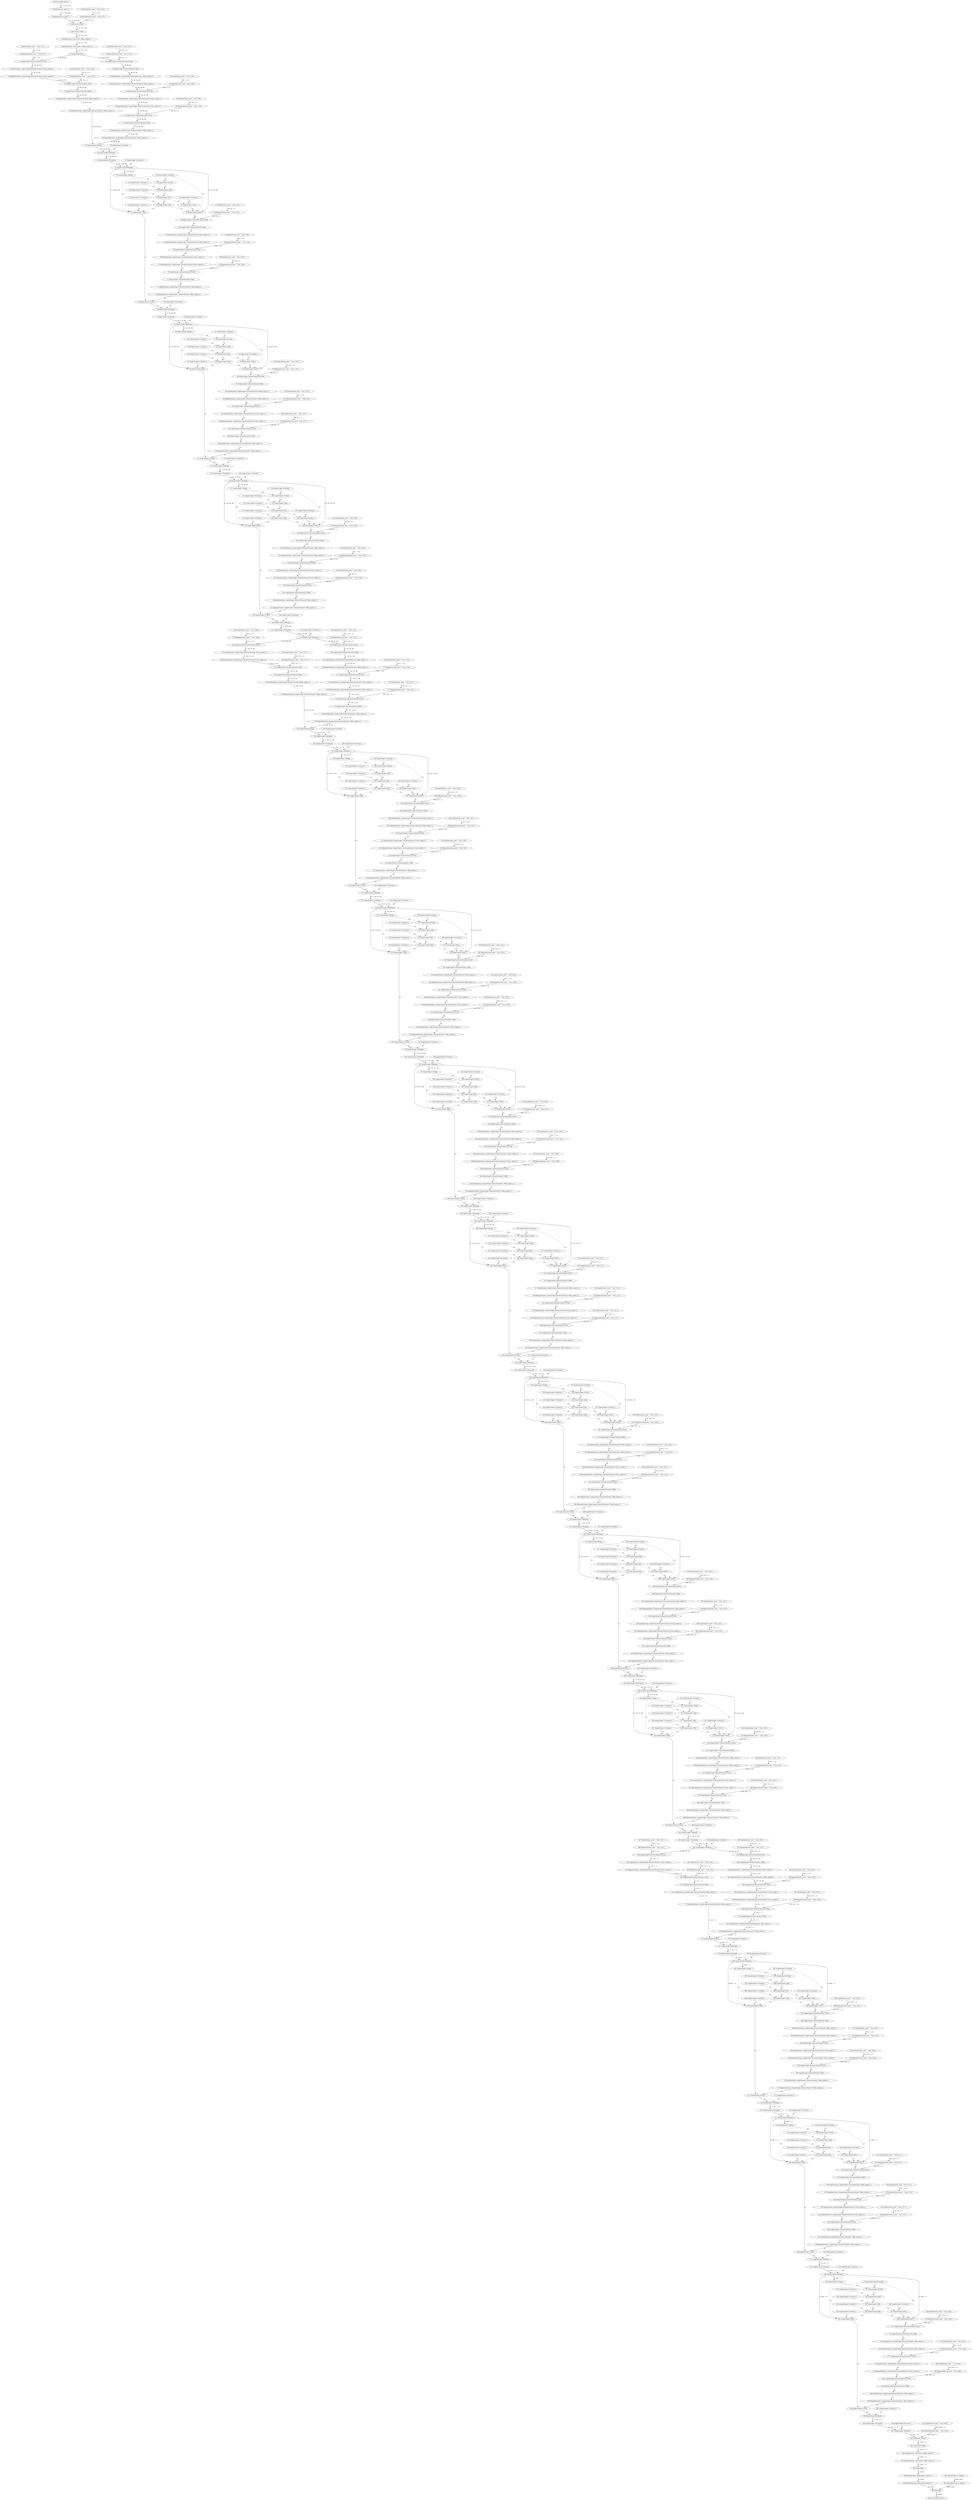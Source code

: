 strict digraph  {
"0 QuantizeLinear_input.1_1" [id=0, type=QuantizeLinear];
"1 DequantizeLinear_input.1_1" [id=1, type=DequantizeLinear];
"2 QuantizeLinear_onnx^^Conv_1124_1" [id=2, type=QuantizeLinear];
"3 DequantizeLinear_onnx^^Conv_1124_1" [id=3, type=DequantizeLinear];
"4 /conv1/conv1.0/Conv" [id=4, type=Conv];
"5 /conv1/conv1.2/Relu" [id=5, type=Relu];
"6 QuantizeLinear_/conv1/conv1.2/Relu_output_0_1" [id=6, type=QuantizeLinear];
"7 DequantizeLinear_/conv1/conv1.2/Relu_output_0_1" [id=7, type=DequantizeLinear];
"8 /maxpool/MaxPool" [id=8, type=MaxPool];
"9 QuantizeLinear_onnx^^Conv_1127_1" [id=9, type=QuantizeLinear];
"10 DequantizeLinear_onnx^^Conv_1127_1" [id=10, type=DequantizeLinear];
"11 /stage2/stage2.0/branch1/branch1.0/Conv" [id=11, type=Conv];
"12 QuantizeLinear_/stage2/stage2.0/branch1/branch1.0/Conv_output_0_1" [id=12, type=QuantizeLinear];
"13 DequantizeLinear_/stage2/stage2.0/branch1/branch1.0/Conv_output_0_1" [id=13, type=DequantizeLinear];
"14 QuantizeLinear_onnx^^Conv_1130_1" [id=14, type=QuantizeLinear];
"15 DequantizeLinear_onnx^^Conv_1130_1" [id=15, type=DequantizeLinear];
"16 /stage2/stage2.0/branch1/branch1.2/Conv" [id=16, type=Conv];
"17 /stage2/stage2.0/branch1/branch1.4/Relu" [id=17, type=Relu];
"18 QuantizeLinear_onnx^^Conv_1133_1" [id=18, type=QuantizeLinear];
"19 DequantizeLinear_onnx^^Conv_1133_1" [id=19, type=DequantizeLinear];
"20 /stage2/stage2.0/branch2/branch2.0/Conv" [id=20, type=Conv];
"21 /stage2/stage2.0/branch2/branch2.2/Relu" [id=21, type=Relu];
"22 QuantizeLinear_/stage2/stage2.0/branch2/branch2.2/Relu_output_0_1" [id=22, type=QuantizeLinear];
"23 DequantizeLinear_/stage2/stage2.0/branch2/branch2.2/Relu_output_0_1" [id=23, type=DequantizeLinear];
"24 QuantizeLinear_onnx^^Conv_1136_1" [id=24, type=QuantizeLinear];
"25 DequantizeLinear_onnx^^Conv_1136_1" [id=25, type=DequantizeLinear];
"26 /stage2/stage2.0/branch2/branch2.3/Conv" [id=26, type=Conv];
"27 QuantizeLinear_/stage2/stage2.0/branch2/branch2.3/Conv_output_0_1" [id=27, type=QuantizeLinear];
"28 DequantizeLinear_/stage2/stage2.0/branch2/branch2.3/Conv_output_0_1" [id=28, type=DequantizeLinear];
"29 QuantizeLinear_onnx^^Conv_1139_1" [id=29, type=QuantizeLinear];
"30 DequantizeLinear_onnx^^Conv_1139_1" [id=30, type=DequantizeLinear];
"31 /stage2/stage2.0/branch2/branch2.5/Conv" [id=31, type=Conv];
"32 /stage2/stage2.0/branch2/branch2.7/Relu" [id=32, type=Relu];
"33 QuantizeLinear_/stage2/stage2.0/branch1/branch1.4/Relu_output_0_1" [id=33, type=QuantizeLinear];
"34 DequantizeLinear_/stage2/stage2.0/branch1/branch1.4/Relu_output_0_1" [id=34, type=DequantizeLinear];
"35 QuantizeLinear_/stage2/stage2.0/branch2/branch2.7/Relu_output_0_1" [id=35, type=QuantizeLinear];
"36 DequantizeLinear_/stage2/stage2.0/branch2/branch2.7/Relu_output_0_1" [id=36, type=DequantizeLinear];
"37 /stage2/stage2.0/Concat" [id=37, type=Concat];
"38 /stage2/stage2.0/Constant" [id=38, type=Constant];
"39 /stage2/stage2.0/Reshape" [id=39, type=Reshape];
"40 /stage2/stage2.0/Transpose" [id=40, type=Transpose];
"41 /stage2/stage2.0/Constant_1" [id=41, type=Constant];
"42 /stage2/stage2.0/Reshape_1" [id=42, type=Reshape];
"43 /stage2/stage2.1/Shape" [id=43, type=Shape];
"44 /stage2/stage2.1/Constant" [id=44, type=Constant];
"45 /stage2/stage2.1/Gather" [id=45, type=Gather];
"46 /stage2/stage2.1/Constant_1" [id=46, type=Constant];
"47 /stage2/stage2.1/Constant_2" [id=47, type=Constant];
"48 /stage2/stage2.1/Add" [id=48, type=Add];
"49 /stage2/stage2.1/Constant_3" [id=49, type=Constant];
"50 /stage2/stage2.1/Div" [id=50, type=Div];
"51 /stage2/stage2.1/Constant_4" [id=51, type=Constant];
"52 /stage2/stage2.1/Mul" [id=52, type=Mul];
"53 /stage2/stage2.1/Slice" [id=53, type=Slice];
"54 /stage2/stage2.1/Constant_5" [id=54, type=Constant];
"55 /stage2/stage2.1/Mul_1" [id=55, type=Mul];
"56 /stage2/stage2.1/Slice_1" [id=56, type=Slice];
"57 QuantizeLinear_onnx^^Conv_1142_1" [id=57, type=QuantizeLinear];
"58 DequantizeLinear_onnx^^Conv_1142_1" [id=58, type=DequantizeLinear];
"59 /stage2/stage2.1/branch2/branch2.0/Conv" [id=59, type=Conv];
"60 /stage2/stage2.1/branch2/branch2.2/Relu" [id=60, type=Relu];
"61 QuantizeLinear_/stage2/stage2.1/branch2/branch2.2/Relu_output_0_1" [id=61, type=QuantizeLinear];
"62 DequantizeLinear_/stage2/stage2.1/branch2/branch2.2/Relu_output_0_1" [id=62, type=DequantizeLinear];
"63 QuantizeLinear_onnx^^Conv_1145_1" [id=63, type=QuantizeLinear];
"64 DequantizeLinear_onnx^^Conv_1145_1" [id=64, type=DequantizeLinear];
"65 /stage2/stage2.1/branch2/branch2.3/Conv" [id=65, type=Conv];
"66 QuantizeLinear_/stage2/stage2.1/branch2/branch2.3/Conv_output_0_1" [id=66, type=QuantizeLinear];
"67 DequantizeLinear_/stage2/stage2.1/branch2/branch2.3/Conv_output_0_1" [id=67, type=DequantizeLinear];
"68 QuantizeLinear_onnx^^Conv_1148_1" [id=68, type=QuantizeLinear];
"69 DequantizeLinear_onnx^^Conv_1148_1" [id=69, type=DequantizeLinear];
"70 /stage2/stage2.1/branch2/branch2.5/Conv" [id=70, type=Conv];
"71 /stage2/stage2.1/branch2/branch2.7/Relu" [id=71, type=Relu];
"72 QuantizeLinear_/stage2/stage2.1/branch2/branch2.7/Relu_output_0_1" [id=72, type=QuantizeLinear];
"73 DequantizeLinear_/stage2/stage2.1/branch2/branch2.7/Relu_output_0_1" [id=73, type=DequantizeLinear];
"74 /stage2/stage2.1/Concat" [id=74, type=Concat];
"75 /stage2/stage2.1/Constant_6" [id=75, type=Constant];
"76 /stage2/stage2.1/Reshape" [id=76, type=Reshape];
"77 /stage2/stage2.1/Transpose" [id=77, type=Transpose];
"78 /stage2/stage2.1/Constant_7" [id=78, type=Constant];
"79 /stage2/stage2.1/Reshape_1" [id=79, type=Reshape];
"80 /stage2/stage2.2/Shape" [id=80, type=Shape];
"81 /stage2/stage2.2/Constant" [id=81, type=Constant];
"82 /stage2/stage2.2/Gather" [id=82, type=Gather];
"83 /stage2/stage2.2/Constant_1" [id=83, type=Constant];
"84 /stage2/stage2.2/Constant_2" [id=84, type=Constant];
"85 /stage2/stage2.2/Add" [id=85, type=Add];
"86 /stage2/stage2.2/Constant_3" [id=86, type=Constant];
"87 /stage2/stage2.2/Div" [id=87, type=Div];
"88 /stage2/stage2.2/Constant_4" [id=88, type=Constant];
"89 /stage2/stage2.2/Mul" [id=89, type=Mul];
"90 /stage2/stage2.2/Slice" [id=90, type=Slice];
"91 /stage2/stage2.2/Constant_5" [id=91, type=Constant];
"92 /stage2/stage2.2/Mul_1" [id=92, type=Mul];
"93 /stage2/stage2.2/Slice_1" [id=93, type=Slice];
"94 QuantizeLinear_onnx^^Conv_1151_1" [id=94, type=QuantizeLinear];
"95 DequantizeLinear_onnx^^Conv_1151_1" [id=95, type=DequantizeLinear];
"96 /stage2/stage2.2/branch2/branch2.0/Conv" [id=96, type=Conv];
"97 /stage2/stage2.2/branch2/branch2.2/Relu" [id=97, type=Relu];
"98 QuantizeLinear_/stage2/stage2.2/branch2/branch2.2/Relu_output_0_1" [id=98, type=QuantizeLinear];
"99 DequantizeLinear_/stage2/stage2.2/branch2/branch2.2/Relu_output_0_1" [id=99, type=DequantizeLinear];
"100 QuantizeLinear_onnx^^Conv_1154_1" [id=100, type=QuantizeLinear];
"101 DequantizeLinear_onnx^^Conv_1154_1" [id=101, type=DequantizeLinear];
"102 /stage2/stage2.2/branch2/branch2.3/Conv" [id=102, type=Conv];
"103 QuantizeLinear_/stage2/stage2.2/branch2/branch2.3/Conv_output_0_1" [id=103, type=QuantizeLinear];
"104 DequantizeLinear_/stage2/stage2.2/branch2/branch2.3/Conv_output_0_1" [id=104, type=DequantizeLinear];
"105 QuantizeLinear_onnx^^Conv_1157_1" [id=105, type=QuantizeLinear];
"106 DequantizeLinear_onnx^^Conv_1157_1" [id=106, type=DequantizeLinear];
"107 /stage2/stage2.2/branch2/branch2.5/Conv" [id=107, type=Conv];
"108 /stage2/stage2.2/branch2/branch2.7/Relu" [id=108, type=Relu];
"109 QuantizeLinear_/stage2/stage2.2/branch2/branch2.7/Relu_output_0_1" [id=109, type=QuantizeLinear];
"110 DequantizeLinear_/stage2/stage2.2/branch2/branch2.7/Relu_output_0_1" [id=110, type=DequantizeLinear];
"111 /stage2/stage2.2/Concat" [id=111, type=Concat];
"112 /stage2/stage2.2/Constant_6" [id=112, type=Constant];
"113 /stage2/stage2.2/Reshape" [id=113, type=Reshape];
"114 /stage2/stage2.2/Transpose" [id=114, type=Transpose];
"115 /stage2/stage2.2/Constant_7" [id=115, type=Constant];
"116 /stage2/stage2.2/Reshape_1" [id=116, type=Reshape];
"117 /stage2/stage2.3/Shape" [id=117, type=Shape];
"118 /stage2/stage2.3/Constant" [id=118, type=Constant];
"119 /stage2/stage2.3/Gather" [id=119, type=Gather];
"120 /stage2/stage2.3/Constant_1" [id=120, type=Constant];
"121 /stage2/stage2.3/Constant_2" [id=121, type=Constant];
"122 /stage2/stage2.3/Add" [id=122, type=Add];
"123 /stage2/stage2.3/Constant_3" [id=123, type=Constant];
"124 /stage2/stage2.3/Div" [id=124, type=Div];
"125 /stage2/stage2.3/Constant_4" [id=125, type=Constant];
"126 /stage2/stage2.3/Mul" [id=126, type=Mul];
"127 /stage2/stage2.3/Slice" [id=127, type=Slice];
"128 /stage2/stage2.3/Constant_5" [id=128, type=Constant];
"129 /stage2/stage2.3/Mul_1" [id=129, type=Mul];
"130 /stage2/stage2.3/Slice_1" [id=130, type=Slice];
"131 QuantizeLinear_onnx^^Conv_1160_1" [id=131, type=QuantizeLinear];
"132 DequantizeLinear_onnx^^Conv_1160_1" [id=132, type=DequantizeLinear];
"133 /stage2/stage2.3/branch2/branch2.0/Conv" [id=133, type=Conv];
"134 /stage2/stage2.3/branch2/branch2.2/Relu" [id=134, type=Relu];
"135 QuantizeLinear_/stage2/stage2.3/branch2/branch2.2/Relu_output_0_1" [id=135, type=QuantizeLinear];
"136 DequantizeLinear_/stage2/stage2.3/branch2/branch2.2/Relu_output_0_1" [id=136, type=DequantizeLinear];
"137 QuantizeLinear_onnx^^Conv_1163_1" [id=137, type=QuantizeLinear];
"138 DequantizeLinear_onnx^^Conv_1163_1" [id=138, type=DequantizeLinear];
"139 /stage2/stage2.3/branch2/branch2.3/Conv" [id=139, type=Conv];
"140 QuantizeLinear_/stage2/stage2.3/branch2/branch2.3/Conv_output_0_1" [id=140, type=QuantizeLinear];
"141 DequantizeLinear_/stage2/stage2.3/branch2/branch2.3/Conv_output_0_1" [id=141, type=DequantizeLinear];
"142 QuantizeLinear_onnx^^Conv_1166_1" [id=142, type=QuantizeLinear];
"143 DequantizeLinear_onnx^^Conv_1166_1" [id=143, type=DequantizeLinear];
"144 /stage2/stage2.3/branch2/branch2.5/Conv" [id=144, type=Conv];
"145 /stage2/stage2.3/branch2/branch2.7/Relu" [id=145, type=Relu];
"146 QuantizeLinear_/stage2/stage2.3/branch2/branch2.7/Relu_output_0_1" [id=146, type=QuantizeLinear];
"147 DequantizeLinear_/stage2/stage2.3/branch2/branch2.7/Relu_output_0_1" [id=147, type=DequantizeLinear];
"148 /stage2/stage2.3/Concat" [id=148, type=Concat];
"149 /stage2/stage2.3/Constant_6" [id=149, type=Constant];
"150 /stage2/stage2.3/Reshape" [id=150, type=Reshape];
"151 /stage2/stage2.3/Transpose" [id=151, type=Transpose];
"152 /stage2/stage2.3/Constant_7" [id=152, type=Constant];
"153 /stage2/stage2.3/Reshape_1" [id=153, type=Reshape];
"154 QuantizeLinear_onnx^^Conv_1169_1" [id=154, type=QuantizeLinear];
"155 DequantizeLinear_onnx^^Conv_1169_1" [id=155, type=DequantizeLinear];
"156 /stage3/stage3.0/branch1/branch1.0/Conv" [id=156, type=Conv];
"157 QuantizeLinear_/stage3/stage3.0/branch1/branch1.0/Conv_output_0_1" [id=157, type=QuantizeLinear];
"158 DequantizeLinear_/stage3/stage3.0/branch1/branch1.0/Conv_output_0_1" [id=158, type=DequantizeLinear];
"159 QuantizeLinear_onnx^^Conv_1172_1" [id=159, type=QuantizeLinear];
"160 DequantizeLinear_onnx^^Conv_1172_1" [id=160, type=DequantizeLinear];
"161 /stage3/stage3.0/branch1/branch1.2/Conv" [id=161, type=Conv];
"162 /stage3/stage3.0/branch1/branch1.4/Relu" [id=162, type=Relu];
"163 QuantizeLinear_onnx^^Conv_1175_1" [id=163, type=QuantizeLinear];
"164 DequantizeLinear_onnx^^Conv_1175_1" [id=164, type=DequantizeLinear];
"165 /stage3/stage3.0/branch2/branch2.0/Conv" [id=165, type=Conv];
"166 /stage3/stage3.0/branch2/branch2.2/Relu" [id=166, type=Relu];
"167 QuantizeLinear_/stage3/stage3.0/branch2/branch2.2/Relu_output_0_1" [id=167, type=QuantizeLinear];
"168 DequantizeLinear_/stage3/stage3.0/branch2/branch2.2/Relu_output_0_1" [id=168, type=DequantizeLinear];
"169 QuantizeLinear_onnx^^Conv_1178_1" [id=169, type=QuantizeLinear];
"170 DequantizeLinear_onnx^^Conv_1178_1" [id=170, type=DequantizeLinear];
"171 /stage3/stage3.0/branch2/branch2.3/Conv" [id=171, type=Conv];
"172 QuantizeLinear_/stage3/stage3.0/branch2/branch2.3/Conv_output_0_1" [id=172, type=QuantizeLinear];
"173 DequantizeLinear_/stage3/stage3.0/branch2/branch2.3/Conv_output_0_1" [id=173, type=DequantizeLinear];
"174 QuantizeLinear_onnx^^Conv_1181_1" [id=174, type=QuantizeLinear];
"175 DequantizeLinear_onnx^^Conv_1181_1" [id=175, type=DequantizeLinear];
"176 /stage3/stage3.0/branch2/branch2.5/Conv" [id=176, type=Conv];
"177 /stage3/stage3.0/branch2/branch2.7/Relu" [id=177, type=Relu];
"178 QuantizeLinear_/stage3/stage3.0/branch1/branch1.4/Relu_output_0_1" [id=178, type=QuantizeLinear];
"179 DequantizeLinear_/stage3/stage3.0/branch1/branch1.4/Relu_output_0_1" [id=179, type=DequantizeLinear];
"180 QuantizeLinear_/stage3/stage3.0/branch2/branch2.7/Relu_output_0_1" [id=180, type=QuantizeLinear];
"181 DequantizeLinear_/stage3/stage3.0/branch2/branch2.7/Relu_output_0_1" [id=181, type=DequantizeLinear];
"182 /stage3/stage3.0/Concat" [id=182, type=Concat];
"183 /stage3/stage3.0/Constant" [id=183, type=Constant];
"184 /stage3/stage3.0/Reshape" [id=184, type=Reshape];
"185 /stage3/stage3.0/Transpose" [id=185, type=Transpose];
"186 /stage3/stage3.0/Constant_1" [id=186, type=Constant];
"187 /stage3/stage3.0/Reshape_1" [id=187, type=Reshape];
"188 /stage3/stage3.1/Shape" [id=188, type=Shape];
"189 /stage3/stage3.1/Constant" [id=189, type=Constant];
"190 /stage3/stage3.1/Gather" [id=190, type=Gather];
"191 /stage3/stage3.1/Constant_1" [id=191, type=Constant];
"192 /stage3/stage3.1/Constant_2" [id=192, type=Constant];
"193 /stage3/stage3.1/Add" [id=193, type=Add];
"194 /stage3/stage3.1/Constant_3" [id=194, type=Constant];
"195 /stage3/stage3.1/Div" [id=195, type=Div];
"196 /stage3/stage3.1/Constant_4" [id=196, type=Constant];
"197 /stage3/stage3.1/Mul" [id=197, type=Mul];
"198 /stage3/stage3.1/Slice" [id=198, type=Slice];
"199 /stage3/stage3.1/Constant_5" [id=199, type=Constant];
"200 /stage3/stage3.1/Mul_1" [id=200, type=Mul];
"201 /stage3/stage3.1/Slice_1" [id=201, type=Slice];
"202 QuantizeLinear_onnx^^Conv_1184_1" [id=202, type=QuantizeLinear];
"203 DequantizeLinear_onnx^^Conv_1184_1" [id=203, type=DequantizeLinear];
"204 /stage3/stage3.1/branch2/branch2.0/Conv" [id=204, type=Conv];
"205 /stage3/stage3.1/branch2/branch2.2/Relu" [id=205, type=Relu];
"206 QuantizeLinear_/stage3/stage3.1/branch2/branch2.2/Relu_output_0_1" [id=206, type=QuantizeLinear];
"207 DequantizeLinear_/stage3/stage3.1/branch2/branch2.2/Relu_output_0_1" [id=207, type=DequantizeLinear];
"208 QuantizeLinear_onnx^^Conv_1187_1" [id=208, type=QuantizeLinear];
"209 DequantizeLinear_onnx^^Conv_1187_1" [id=209, type=DequantizeLinear];
"210 /stage3/stage3.1/branch2/branch2.3/Conv" [id=210, type=Conv];
"211 QuantizeLinear_/stage3/stage3.1/branch2/branch2.3/Conv_output_0_1" [id=211, type=QuantizeLinear];
"212 DequantizeLinear_/stage3/stage3.1/branch2/branch2.3/Conv_output_0_1" [id=212, type=DequantizeLinear];
"213 QuantizeLinear_onnx^^Conv_1190_1" [id=213, type=QuantizeLinear];
"214 DequantizeLinear_onnx^^Conv_1190_1" [id=214, type=DequantizeLinear];
"215 /stage3/stage3.1/branch2/branch2.5/Conv" [id=215, type=Conv];
"216 /stage3/stage3.1/branch2/branch2.7/Relu" [id=216, type=Relu];
"217 QuantizeLinear_/stage3/stage3.1/branch2/branch2.7/Relu_output_0_1" [id=217, type=QuantizeLinear];
"218 DequantizeLinear_/stage3/stage3.1/branch2/branch2.7/Relu_output_0_1" [id=218, type=DequantizeLinear];
"219 /stage3/stage3.1/Concat" [id=219, type=Concat];
"220 /stage3/stage3.1/Constant_6" [id=220, type=Constant];
"221 /stage3/stage3.1/Reshape" [id=221, type=Reshape];
"222 /stage3/stage3.1/Transpose" [id=222, type=Transpose];
"223 /stage3/stage3.1/Constant_7" [id=223, type=Constant];
"224 /stage3/stage3.1/Reshape_1" [id=224, type=Reshape];
"225 /stage3/stage3.2/Shape" [id=225, type=Shape];
"226 /stage3/stage3.2/Constant" [id=226, type=Constant];
"227 /stage3/stage3.2/Gather" [id=227, type=Gather];
"228 /stage3/stage3.2/Constant_1" [id=228, type=Constant];
"229 /stage3/stage3.2/Constant_2" [id=229, type=Constant];
"230 /stage3/stage3.2/Add" [id=230, type=Add];
"231 /stage3/stage3.2/Constant_3" [id=231, type=Constant];
"232 /stage3/stage3.2/Div" [id=232, type=Div];
"233 /stage3/stage3.2/Constant_4" [id=233, type=Constant];
"234 /stage3/stage3.2/Mul" [id=234, type=Mul];
"235 /stage3/stage3.2/Slice" [id=235, type=Slice];
"236 /stage3/stage3.2/Constant_5" [id=236, type=Constant];
"237 /stage3/stage3.2/Mul_1" [id=237, type=Mul];
"238 /stage3/stage3.2/Slice_1" [id=238, type=Slice];
"239 QuantizeLinear_onnx^^Conv_1193_1" [id=239, type=QuantizeLinear];
"240 DequantizeLinear_onnx^^Conv_1193_1" [id=240, type=DequantizeLinear];
"241 /stage3/stage3.2/branch2/branch2.0/Conv" [id=241, type=Conv];
"242 /stage3/stage3.2/branch2/branch2.2/Relu" [id=242, type=Relu];
"243 QuantizeLinear_/stage3/stage3.2/branch2/branch2.2/Relu_output_0_1" [id=243, type=QuantizeLinear];
"244 DequantizeLinear_/stage3/stage3.2/branch2/branch2.2/Relu_output_0_1" [id=244, type=DequantizeLinear];
"245 QuantizeLinear_onnx^^Conv_1196_1" [id=245, type=QuantizeLinear];
"246 DequantizeLinear_onnx^^Conv_1196_1" [id=246, type=DequantizeLinear];
"247 /stage3/stage3.2/branch2/branch2.3/Conv" [id=247, type=Conv];
"248 QuantizeLinear_/stage3/stage3.2/branch2/branch2.3/Conv_output_0_1" [id=248, type=QuantizeLinear];
"249 DequantizeLinear_/stage3/stage3.2/branch2/branch2.3/Conv_output_0_1" [id=249, type=DequantizeLinear];
"250 QuantizeLinear_onnx^^Conv_1199_1" [id=250, type=QuantizeLinear];
"251 DequantizeLinear_onnx^^Conv_1199_1" [id=251, type=DequantizeLinear];
"252 /stage3/stage3.2/branch2/branch2.5/Conv" [id=252, type=Conv];
"253 /stage3/stage3.2/branch2/branch2.7/Relu" [id=253, type=Relu];
"254 QuantizeLinear_/stage3/stage3.2/branch2/branch2.7/Relu_output_0_1" [id=254, type=QuantizeLinear];
"255 DequantizeLinear_/stage3/stage3.2/branch2/branch2.7/Relu_output_0_1" [id=255, type=DequantizeLinear];
"256 /stage3/stage3.2/Concat" [id=256, type=Concat];
"257 /stage3/stage3.2/Constant_6" [id=257, type=Constant];
"258 /stage3/stage3.2/Reshape" [id=258, type=Reshape];
"259 /stage3/stage3.2/Transpose" [id=259, type=Transpose];
"260 /stage3/stage3.2/Constant_7" [id=260, type=Constant];
"261 /stage3/stage3.2/Reshape_1" [id=261, type=Reshape];
"262 /stage3/stage3.3/Shape" [id=262, type=Shape];
"263 /stage3/stage3.3/Constant" [id=263, type=Constant];
"264 /stage3/stage3.3/Gather" [id=264, type=Gather];
"265 /stage3/stage3.3/Constant_1" [id=265, type=Constant];
"266 /stage3/stage3.3/Constant_2" [id=266, type=Constant];
"267 /stage3/stage3.3/Add" [id=267, type=Add];
"268 /stage3/stage3.3/Constant_3" [id=268, type=Constant];
"269 /stage3/stage3.3/Div" [id=269, type=Div];
"270 /stage3/stage3.3/Constant_4" [id=270, type=Constant];
"271 /stage3/stage3.3/Mul" [id=271, type=Mul];
"272 /stage3/stage3.3/Slice" [id=272, type=Slice];
"273 /stage3/stage3.3/Constant_5" [id=273, type=Constant];
"274 /stage3/stage3.3/Mul_1" [id=274, type=Mul];
"275 /stage3/stage3.3/Slice_1" [id=275, type=Slice];
"276 QuantizeLinear_onnx^^Conv_1202_1" [id=276, type=QuantizeLinear];
"277 DequantizeLinear_onnx^^Conv_1202_1" [id=277, type=DequantizeLinear];
"278 /stage3/stage3.3/branch2/branch2.0/Conv" [id=278, type=Conv];
"279 /stage3/stage3.3/branch2/branch2.2/Relu" [id=279, type=Relu];
"280 QuantizeLinear_/stage3/stage3.3/branch2/branch2.2/Relu_output_0_1" [id=280, type=QuantizeLinear];
"281 DequantizeLinear_/stage3/stage3.3/branch2/branch2.2/Relu_output_0_1" [id=281, type=DequantizeLinear];
"282 QuantizeLinear_onnx^^Conv_1205_1" [id=282, type=QuantizeLinear];
"283 DequantizeLinear_onnx^^Conv_1205_1" [id=283, type=DequantizeLinear];
"284 /stage3/stage3.3/branch2/branch2.3/Conv" [id=284, type=Conv];
"285 QuantizeLinear_/stage3/stage3.3/branch2/branch2.3/Conv_output_0_1" [id=285, type=QuantizeLinear];
"286 DequantizeLinear_/stage3/stage3.3/branch2/branch2.3/Conv_output_0_1" [id=286, type=DequantizeLinear];
"287 QuantizeLinear_onnx^^Conv_1208_1" [id=287, type=QuantizeLinear];
"288 DequantizeLinear_onnx^^Conv_1208_1" [id=288, type=DequantizeLinear];
"289 /stage3/stage3.3/branch2/branch2.5/Conv" [id=289, type=Conv];
"290 /stage3/stage3.3/branch2/branch2.7/Relu" [id=290, type=Relu];
"291 QuantizeLinear_/stage3/stage3.3/branch2/branch2.7/Relu_output_0_1" [id=291, type=QuantizeLinear];
"292 DequantizeLinear_/stage3/stage3.3/branch2/branch2.7/Relu_output_0_1" [id=292, type=DequantizeLinear];
"293 /stage3/stage3.3/Concat" [id=293, type=Concat];
"294 /stage3/stage3.3/Constant_6" [id=294, type=Constant];
"295 /stage3/stage3.3/Reshape" [id=295, type=Reshape];
"296 /stage3/stage3.3/Transpose" [id=296, type=Transpose];
"297 /stage3/stage3.3/Constant_7" [id=297, type=Constant];
"298 /stage3/stage3.3/Reshape_1" [id=298, type=Reshape];
"299 /stage3/stage3.4/Shape" [id=299, type=Shape];
"300 /stage3/stage3.4/Constant" [id=300, type=Constant];
"301 /stage3/stage3.4/Gather" [id=301, type=Gather];
"302 /stage3/stage3.4/Constant_1" [id=302, type=Constant];
"303 /stage3/stage3.4/Constant_2" [id=303, type=Constant];
"304 /stage3/stage3.4/Add" [id=304, type=Add];
"305 /stage3/stage3.4/Constant_3" [id=305, type=Constant];
"306 /stage3/stage3.4/Div" [id=306, type=Div];
"307 /stage3/stage3.4/Constant_4" [id=307, type=Constant];
"308 /stage3/stage3.4/Mul" [id=308, type=Mul];
"309 /stage3/stage3.4/Slice" [id=309, type=Slice];
"310 /stage3/stage3.4/Constant_5" [id=310, type=Constant];
"311 /stage3/stage3.4/Mul_1" [id=311, type=Mul];
"312 /stage3/stage3.4/Slice_1" [id=312, type=Slice];
"313 QuantizeLinear_onnx^^Conv_1211_1" [id=313, type=QuantizeLinear];
"314 DequantizeLinear_onnx^^Conv_1211_1" [id=314, type=DequantizeLinear];
"315 /stage3/stage3.4/branch2/branch2.0/Conv" [id=315, type=Conv];
"316 /stage3/stage3.4/branch2/branch2.2/Relu" [id=316, type=Relu];
"317 QuantizeLinear_/stage3/stage3.4/branch2/branch2.2/Relu_output_0_1" [id=317, type=QuantizeLinear];
"318 DequantizeLinear_/stage3/stage3.4/branch2/branch2.2/Relu_output_0_1" [id=318, type=DequantizeLinear];
"319 QuantizeLinear_onnx^^Conv_1214_1" [id=319, type=QuantizeLinear];
"320 DequantizeLinear_onnx^^Conv_1214_1" [id=320, type=DequantizeLinear];
"321 /stage3/stage3.4/branch2/branch2.3/Conv" [id=321, type=Conv];
"322 QuantizeLinear_/stage3/stage3.4/branch2/branch2.3/Conv_output_0_1" [id=322, type=QuantizeLinear];
"323 DequantizeLinear_/stage3/stage3.4/branch2/branch2.3/Conv_output_0_1" [id=323, type=DequantizeLinear];
"324 QuantizeLinear_onnx^^Conv_1217_1" [id=324, type=QuantizeLinear];
"325 DequantizeLinear_onnx^^Conv_1217_1" [id=325, type=DequantizeLinear];
"326 /stage3/stage3.4/branch2/branch2.5/Conv" [id=326, type=Conv];
"327 /stage3/stage3.4/branch2/branch2.7/Relu" [id=327, type=Relu];
"328 QuantizeLinear_/stage3/stage3.4/branch2/branch2.7/Relu_output_0_1" [id=328, type=QuantizeLinear];
"329 DequantizeLinear_/stage3/stage3.4/branch2/branch2.7/Relu_output_0_1" [id=329, type=DequantizeLinear];
"330 /stage3/stage3.4/Concat" [id=330, type=Concat];
"331 /stage3/stage3.4/Constant_6" [id=331, type=Constant];
"332 /stage3/stage3.4/Reshape" [id=332, type=Reshape];
"333 /stage3/stage3.4/Transpose" [id=333, type=Transpose];
"334 /stage3/stage3.4/Constant_7" [id=334, type=Constant];
"335 /stage3/stage3.4/Reshape_1" [id=335, type=Reshape];
"336 /stage3/stage3.5/Shape" [id=336, type=Shape];
"337 /stage3/stage3.5/Constant" [id=337, type=Constant];
"338 /stage3/stage3.5/Gather" [id=338, type=Gather];
"339 /stage3/stage3.5/Constant_1" [id=339, type=Constant];
"340 /stage3/stage3.5/Constant_2" [id=340, type=Constant];
"341 /stage3/stage3.5/Add" [id=341, type=Add];
"342 /stage3/stage3.5/Constant_3" [id=342, type=Constant];
"343 /stage3/stage3.5/Div" [id=343, type=Div];
"344 /stage3/stage3.5/Constant_4" [id=344, type=Constant];
"345 /stage3/stage3.5/Mul" [id=345, type=Mul];
"346 /stage3/stage3.5/Slice" [id=346, type=Slice];
"347 /stage3/stage3.5/Constant_5" [id=347, type=Constant];
"348 /stage3/stage3.5/Mul_1" [id=348, type=Mul];
"349 /stage3/stage3.5/Slice_1" [id=349, type=Slice];
"350 QuantizeLinear_onnx^^Conv_1220_1" [id=350, type=QuantizeLinear];
"351 DequantizeLinear_onnx^^Conv_1220_1" [id=351, type=DequantizeLinear];
"352 /stage3/stage3.5/branch2/branch2.0/Conv" [id=352, type=Conv];
"353 /stage3/stage3.5/branch2/branch2.2/Relu" [id=353, type=Relu];
"354 QuantizeLinear_/stage3/stage3.5/branch2/branch2.2/Relu_output_0_1" [id=354, type=QuantizeLinear];
"355 DequantizeLinear_/stage3/stage3.5/branch2/branch2.2/Relu_output_0_1" [id=355, type=DequantizeLinear];
"356 QuantizeLinear_onnx^^Conv_1223_1" [id=356, type=QuantizeLinear];
"357 DequantizeLinear_onnx^^Conv_1223_1" [id=357, type=DequantizeLinear];
"358 /stage3/stage3.5/branch2/branch2.3/Conv" [id=358, type=Conv];
"359 QuantizeLinear_/stage3/stage3.5/branch2/branch2.3/Conv_output_0_1" [id=359, type=QuantizeLinear];
"360 DequantizeLinear_/stage3/stage3.5/branch2/branch2.3/Conv_output_0_1" [id=360, type=DequantizeLinear];
"361 QuantizeLinear_onnx^^Conv_1226_1" [id=361, type=QuantizeLinear];
"362 DequantizeLinear_onnx^^Conv_1226_1" [id=362, type=DequantizeLinear];
"363 /stage3/stage3.5/branch2/branch2.5/Conv" [id=363, type=Conv];
"364 /stage3/stage3.5/branch2/branch2.7/Relu" [id=364, type=Relu];
"365 QuantizeLinear_/stage3/stage3.5/branch2/branch2.7/Relu_output_0_1" [id=365, type=QuantizeLinear];
"366 DequantizeLinear_/stage3/stage3.5/branch2/branch2.7/Relu_output_0_1" [id=366, type=DequantizeLinear];
"367 /stage3/stage3.5/Concat" [id=367, type=Concat];
"368 /stage3/stage3.5/Constant_6" [id=368, type=Constant];
"369 /stage3/stage3.5/Reshape" [id=369, type=Reshape];
"370 /stage3/stage3.5/Transpose" [id=370, type=Transpose];
"371 /stage3/stage3.5/Constant_7" [id=371, type=Constant];
"372 /stage3/stage3.5/Reshape_1" [id=372, type=Reshape];
"373 /stage3/stage3.6/Shape" [id=373, type=Shape];
"374 /stage3/stage3.6/Constant" [id=374, type=Constant];
"375 /stage3/stage3.6/Gather" [id=375, type=Gather];
"376 /stage3/stage3.6/Constant_1" [id=376, type=Constant];
"377 /stage3/stage3.6/Constant_2" [id=377, type=Constant];
"378 /stage3/stage3.6/Add" [id=378, type=Add];
"379 /stage3/stage3.6/Constant_3" [id=379, type=Constant];
"380 /stage3/stage3.6/Div" [id=380, type=Div];
"381 /stage3/stage3.6/Constant_4" [id=381, type=Constant];
"382 /stage3/stage3.6/Mul" [id=382, type=Mul];
"383 /stage3/stage3.6/Slice" [id=383, type=Slice];
"384 /stage3/stage3.6/Constant_5" [id=384, type=Constant];
"385 /stage3/stage3.6/Mul_1" [id=385, type=Mul];
"386 /stage3/stage3.6/Slice_1" [id=386, type=Slice];
"387 QuantizeLinear_onnx^^Conv_1229_1" [id=387, type=QuantizeLinear];
"388 DequantizeLinear_onnx^^Conv_1229_1" [id=388, type=DequantizeLinear];
"389 /stage3/stage3.6/branch2/branch2.0/Conv" [id=389, type=Conv];
"390 /stage3/stage3.6/branch2/branch2.2/Relu" [id=390, type=Relu];
"391 QuantizeLinear_/stage3/stage3.6/branch2/branch2.2/Relu_output_0_1" [id=391, type=QuantizeLinear];
"392 DequantizeLinear_/stage3/stage3.6/branch2/branch2.2/Relu_output_0_1" [id=392, type=DequantizeLinear];
"393 QuantizeLinear_onnx^^Conv_1232_1" [id=393, type=QuantizeLinear];
"394 DequantizeLinear_onnx^^Conv_1232_1" [id=394, type=DequantizeLinear];
"395 /stage3/stage3.6/branch2/branch2.3/Conv" [id=395, type=Conv];
"396 QuantizeLinear_/stage3/stage3.6/branch2/branch2.3/Conv_output_0_1" [id=396, type=QuantizeLinear];
"397 DequantizeLinear_/stage3/stage3.6/branch2/branch2.3/Conv_output_0_1" [id=397, type=DequantizeLinear];
"398 QuantizeLinear_onnx^^Conv_1235_1" [id=398, type=QuantizeLinear];
"399 DequantizeLinear_onnx^^Conv_1235_1" [id=399, type=DequantizeLinear];
"400 /stage3/stage3.6/branch2/branch2.5/Conv" [id=400, type=Conv];
"401 /stage3/stage3.6/branch2/branch2.7/Relu" [id=401, type=Relu];
"402 QuantizeLinear_/stage3/stage3.6/branch2/branch2.7/Relu_output_0_1" [id=402, type=QuantizeLinear];
"403 DequantizeLinear_/stage3/stage3.6/branch2/branch2.7/Relu_output_0_1" [id=403, type=DequantizeLinear];
"404 /stage3/stage3.6/Concat" [id=404, type=Concat];
"405 /stage3/stage3.6/Constant_6" [id=405, type=Constant];
"406 /stage3/stage3.6/Reshape" [id=406, type=Reshape];
"407 /stage3/stage3.6/Transpose" [id=407, type=Transpose];
"408 /stage3/stage3.6/Constant_7" [id=408, type=Constant];
"409 /stage3/stage3.6/Reshape_1" [id=409, type=Reshape];
"410 /stage3/stage3.7/Shape" [id=410, type=Shape];
"411 /stage3/stage3.7/Constant" [id=411, type=Constant];
"412 /stage3/stage3.7/Gather" [id=412, type=Gather];
"413 /stage3/stage3.7/Constant_1" [id=413, type=Constant];
"414 /stage3/stage3.7/Constant_2" [id=414, type=Constant];
"415 /stage3/stage3.7/Add" [id=415, type=Add];
"416 /stage3/stage3.7/Constant_3" [id=416, type=Constant];
"417 /stage3/stage3.7/Div" [id=417, type=Div];
"418 /stage3/stage3.7/Constant_4" [id=418, type=Constant];
"419 /stage3/stage3.7/Mul" [id=419, type=Mul];
"420 /stage3/stage3.7/Slice" [id=420, type=Slice];
"421 /stage3/stage3.7/Constant_5" [id=421, type=Constant];
"422 /stage3/stage3.7/Mul_1" [id=422, type=Mul];
"423 /stage3/stage3.7/Slice_1" [id=423, type=Slice];
"424 QuantizeLinear_onnx^^Conv_1238_1" [id=424, type=QuantizeLinear];
"425 DequantizeLinear_onnx^^Conv_1238_1" [id=425, type=DequantizeLinear];
"426 /stage3/stage3.7/branch2/branch2.0/Conv" [id=426, type=Conv];
"427 /stage3/stage3.7/branch2/branch2.2/Relu" [id=427, type=Relu];
"428 QuantizeLinear_/stage3/stage3.7/branch2/branch2.2/Relu_output_0_1" [id=428, type=QuantizeLinear];
"429 DequantizeLinear_/stage3/stage3.7/branch2/branch2.2/Relu_output_0_1" [id=429, type=DequantizeLinear];
"430 QuantizeLinear_onnx^^Conv_1241_1" [id=430, type=QuantizeLinear];
"431 DequantizeLinear_onnx^^Conv_1241_1" [id=431, type=DequantizeLinear];
"432 /stage3/stage3.7/branch2/branch2.3/Conv" [id=432, type=Conv];
"433 QuantizeLinear_/stage3/stage3.7/branch2/branch2.3/Conv_output_0_1" [id=433, type=QuantizeLinear];
"434 DequantizeLinear_/stage3/stage3.7/branch2/branch2.3/Conv_output_0_1" [id=434, type=DequantizeLinear];
"435 QuantizeLinear_onnx^^Conv_1244_1" [id=435, type=QuantizeLinear];
"436 DequantizeLinear_onnx^^Conv_1244_1" [id=436, type=DequantizeLinear];
"437 /stage3/stage3.7/branch2/branch2.5/Conv" [id=437, type=Conv];
"438 /stage3/stage3.7/branch2/branch2.7/Relu" [id=438, type=Relu];
"439 QuantizeLinear_/stage3/stage3.7/branch2/branch2.7/Relu_output_0_1" [id=439, type=QuantizeLinear];
"440 DequantizeLinear_/stage3/stage3.7/branch2/branch2.7/Relu_output_0_1" [id=440, type=DequantizeLinear];
"441 /stage3/stage3.7/Concat" [id=441, type=Concat];
"442 /stage3/stage3.7/Constant_6" [id=442, type=Constant];
"443 /stage3/stage3.7/Reshape" [id=443, type=Reshape];
"444 /stage3/stage3.7/Transpose" [id=444, type=Transpose];
"445 /stage3/stage3.7/Constant_7" [id=445, type=Constant];
"446 /stage3/stage3.7/Reshape_1" [id=446, type=Reshape];
"447 QuantizeLinear_onnx^^Conv_1247_1" [id=447, type=QuantizeLinear];
"448 DequantizeLinear_onnx^^Conv_1247_1" [id=448, type=DequantizeLinear];
"449 /stage4/stage4.0/branch1/branch1.0/Conv" [id=449, type=Conv];
"450 QuantizeLinear_/stage4/stage4.0/branch1/branch1.0/Conv_output_0_1" [id=450, type=QuantizeLinear];
"451 DequantizeLinear_/stage4/stage4.0/branch1/branch1.0/Conv_output_0_1" [id=451, type=DequantizeLinear];
"452 QuantizeLinear_onnx^^Conv_1250_1" [id=452, type=QuantizeLinear];
"453 DequantizeLinear_onnx^^Conv_1250_1" [id=453, type=DequantizeLinear];
"454 /stage4/stage4.0/branch1/branch1.2/Conv" [id=454, type=Conv];
"455 /stage4/stage4.0/branch1/branch1.4/Relu" [id=455, type=Relu];
"456 QuantizeLinear_onnx^^Conv_1253_1" [id=456, type=QuantizeLinear];
"457 DequantizeLinear_onnx^^Conv_1253_1" [id=457, type=DequantizeLinear];
"458 /stage4/stage4.0/branch2/branch2.0/Conv" [id=458, type=Conv];
"459 /stage4/stage4.0/branch2/branch2.2/Relu" [id=459, type=Relu];
"460 QuantizeLinear_/stage4/stage4.0/branch2/branch2.2/Relu_output_0_1" [id=460, type=QuantizeLinear];
"461 DequantizeLinear_/stage4/stage4.0/branch2/branch2.2/Relu_output_0_1" [id=461, type=DequantizeLinear];
"462 QuantizeLinear_onnx^^Conv_1256_1" [id=462, type=QuantizeLinear];
"463 DequantizeLinear_onnx^^Conv_1256_1" [id=463, type=DequantizeLinear];
"464 /stage4/stage4.0/branch2/branch2.3/Conv" [id=464, type=Conv];
"465 QuantizeLinear_/stage4/stage4.0/branch2/branch2.3/Conv_output_0_1" [id=465, type=QuantizeLinear];
"466 DequantizeLinear_/stage4/stage4.0/branch2/branch2.3/Conv_output_0_1" [id=466, type=DequantizeLinear];
"467 QuantizeLinear_onnx^^Conv_1259_1" [id=467, type=QuantizeLinear];
"468 DequantizeLinear_onnx^^Conv_1259_1" [id=468, type=DequantizeLinear];
"469 /stage4/stage4.0/branch2/branch2.5/Conv" [id=469, type=Conv];
"470 /stage4/stage4.0/branch2/branch2.7/Relu" [id=470, type=Relu];
"471 QuantizeLinear_/stage4/stage4.0/branch1/branch1.4/Relu_output_0_1" [id=471, type=QuantizeLinear];
"472 DequantizeLinear_/stage4/stage4.0/branch1/branch1.4/Relu_output_0_1" [id=472, type=DequantizeLinear];
"473 QuantizeLinear_/stage4/stage4.0/branch2/branch2.7/Relu_output_0_1" [id=473, type=QuantizeLinear];
"474 DequantizeLinear_/stage4/stage4.0/branch2/branch2.7/Relu_output_0_1" [id=474, type=DequantizeLinear];
"475 /stage4/stage4.0/Concat" [id=475, type=Concat];
"476 /stage4/stage4.0/Constant" [id=476, type=Constant];
"477 /stage4/stage4.0/Reshape" [id=477, type=Reshape];
"478 /stage4/stage4.0/Transpose" [id=478, type=Transpose];
"479 /stage4/stage4.0/Constant_1" [id=479, type=Constant];
"480 /stage4/stage4.0/Reshape_1" [id=480, type=Reshape];
"481 /stage4/stage4.1/Shape" [id=481, type=Shape];
"482 /stage4/stage4.1/Constant" [id=482, type=Constant];
"483 /stage4/stage4.1/Gather" [id=483, type=Gather];
"484 /stage4/stage4.1/Constant_1" [id=484, type=Constant];
"485 /stage4/stage4.1/Constant_2" [id=485, type=Constant];
"486 /stage4/stage4.1/Add" [id=486, type=Add];
"487 /stage4/stage4.1/Constant_3" [id=487, type=Constant];
"488 /stage4/stage4.1/Div" [id=488, type=Div];
"489 /stage4/stage4.1/Constant_4" [id=489, type=Constant];
"490 /stage4/stage4.1/Mul" [id=490, type=Mul];
"491 /stage4/stage4.1/Slice" [id=491, type=Slice];
"492 /stage4/stage4.1/Constant_5" [id=492, type=Constant];
"493 /stage4/stage4.1/Mul_1" [id=493, type=Mul];
"494 /stage4/stage4.1/Slice_1" [id=494, type=Slice];
"495 QuantizeLinear_onnx^^Conv_1262_1" [id=495, type=QuantizeLinear];
"496 DequantizeLinear_onnx^^Conv_1262_1" [id=496, type=DequantizeLinear];
"497 /stage4/stage4.1/branch2/branch2.0/Conv" [id=497, type=Conv];
"498 /stage4/stage4.1/branch2/branch2.2/Relu" [id=498, type=Relu];
"499 QuantizeLinear_/stage4/stage4.1/branch2/branch2.2/Relu_output_0_1" [id=499, type=QuantizeLinear];
"500 DequantizeLinear_/stage4/stage4.1/branch2/branch2.2/Relu_output_0_1" [id=500, type=DequantizeLinear];
"501 QuantizeLinear_onnx^^Conv_1265_1" [id=501, type=QuantizeLinear];
"502 DequantizeLinear_onnx^^Conv_1265_1" [id=502, type=DequantizeLinear];
"503 /stage4/stage4.1/branch2/branch2.3/Conv" [id=503, type=Conv];
"504 QuantizeLinear_/stage4/stage4.1/branch2/branch2.3/Conv_output_0_1" [id=504, type=QuantizeLinear];
"505 DequantizeLinear_/stage4/stage4.1/branch2/branch2.3/Conv_output_0_1" [id=505, type=DequantizeLinear];
"506 QuantizeLinear_onnx^^Conv_1268_1" [id=506, type=QuantizeLinear];
"507 DequantizeLinear_onnx^^Conv_1268_1" [id=507, type=DequantizeLinear];
"508 /stage4/stage4.1/branch2/branch2.5/Conv" [id=508, type=Conv];
"509 /stage4/stage4.1/branch2/branch2.7/Relu" [id=509, type=Relu];
"510 QuantizeLinear_/stage4/stage4.1/branch2/branch2.7/Relu_output_0_1" [id=510, type=QuantizeLinear];
"511 DequantizeLinear_/stage4/stage4.1/branch2/branch2.7/Relu_output_0_1" [id=511, type=DequantizeLinear];
"512 /stage4/stage4.1/Concat" [id=512, type=Concat];
"513 /stage4/stage4.1/Constant_6" [id=513, type=Constant];
"514 /stage4/stage4.1/Reshape" [id=514, type=Reshape];
"515 /stage4/stage4.1/Transpose" [id=515, type=Transpose];
"516 /stage4/stage4.1/Constant_7" [id=516, type=Constant];
"517 /stage4/stage4.1/Reshape_1" [id=517, type=Reshape];
"518 /stage4/stage4.2/Shape" [id=518, type=Shape];
"519 /stage4/stage4.2/Constant" [id=519, type=Constant];
"520 /stage4/stage4.2/Gather" [id=520, type=Gather];
"521 /stage4/stage4.2/Constant_1" [id=521, type=Constant];
"522 /stage4/stage4.2/Constant_2" [id=522, type=Constant];
"523 /stage4/stage4.2/Add" [id=523, type=Add];
"524 /stage4/stage4.2/Constant_3" [id=524, type=Constant];
"525 /stage4/stage4.2/Div" [id=525, type=Div];
"526 /stage4/stage4.2/Constant_4" [id=526, type=Constant];
"527 /stage4/stage4.2/Mul" [id=527, type=Mul];
"528 /stage4/stage4.2/Slice" [id=528, type=Slice];
"529 /stage4/stage4.2/Constant_5" [id=529, type=Constant];
"530 /stage4/stage4.2/Mul_1" [id=530, type=Mul];
"531 /stage4/stage4.2/Slice_1" [id=531, type=Slice];
"532 QuantizeLinear_onnx^^Conv_1271_1" [id=532, type=QuantizeLinear];
"533 DequantizeLinear_onnx^^Conv_1271_1" [id=533, type=DequantizeLinear];
"534 /stage4/stage4.2/branch2/branch2.0/Conv" [id=534, type=Conv];
"535 /stage4/stage4.2/branch2/branch2.2/Relu" [id=535, type=Relu];
"536 QuantizeLinear_/stage4/stage4.2/branch2/branch2.2/Relu_output_0_1" [id=536, type=QuantizeLinear];
"537 DequantizeLinear_/stage4/stage4.2/branch2/branch2.2/Relu_output_0_1" [id=537, type=DequantizeLinear];
"538 QuantizeLinear_onnx^^Conv_1274_1" [id=538, type=QuantizeLinear];
"539 DequantizeLinear_onnx^^Conv_1274_1" [id=539, type=DequantizeLinear];
"540 /stage4/stage4.2/branch2/branch2.3/Conv" [id=540, type=Conv];
"541 QuantizeLinear_/stage4/stage4.2/branch2/branch2.3/Conv_output_0_1" [id=541, type=QuantizeLinear];
"542 DequantizeLinear_/stage4/stage4.2/branch2/branch2.3/Conv_output_0_1" [id=542, type=DequantizeLinear];
"543 QuantizeLinear_onnx^^Conv_1277_1" [id=543, type=QuantizeLinear];
"544 DequantizeLinear_onnx^^Conv_1277_1" [id=544, type=DequantizeLinear];
"545 /stage4/stage4.2/branch2/branch2.5/Conv" [id=545, type=Conv];
"546 /stage4/stage4.2/branch2/branch2.7/Relu" [id=546, type=Relu];
"547 QuantizeLinear_/stage4/stage4.2/branch2/branch2.7/Relu_output_0_1" [id=547, type=QuantizeLinear];
"548 DequantizeLinear_/stage4/stage4.2/branch2/branch2.7/Relu_output_0_1" [id=548, type=DequantizeLinear];
"549 /stage4/stage4.2/Concat" [id=549, type=Concat];
"550 /stage4/stage4.2/Constant_6" [id=550, type=Constant];
"551 /stage4/stage4.2/Reshape" [id=551, type=Reshape];
"552 /stage4/stage4.2/Transpose" [id=552, type=Transpose];
"553 /stage4/stage4.2/Constant_7" [id=553, type=Constant];
"554 /stage4/stage4.2/Reshape_1" [id=554, type=Reshape];
"555 /stage4/stage4.3/Shape" [id=555, type=Shape];
"556 /stage4/stage4.3/Constant" [id=556, type=Constant];
"557 /stage4/stage4.3/Gather" [id=557, type=Gather];
"558 /stage4/stage4.3/Constant_1" [id=558, type=Constant];
"559 /stage4/stage4.3/Constant_2" [id=559, type=Constant];
"560 /stage4/stage4.3/Add" [id=560, type=Add];
"561 /stage4/stage4.3/Constant_3" [id=561, type=Constant];
"562 /stage4/stage4.3/Div" [id=562, type=Div];
"563 /stage4/stage4.3/Constant_4" [id=563, type=Constant];
"564 /stage4/stage4.3/Mul" [id=564, type=Mul];
"565 /stage4/stage4.3/Slice" [id=565, type=Slice];
"566 /stage4/stage4.3/Constant_5" [id=566, type=Constant];
"567 /stage4/stage4.3/Mul_1" [id=567, type=Mul];
"568 /stage4/stage4.3/Slice_1" [id=568, type=Slice];
"569 QuantizeLinear_onnx^^Conv_1280_1" [id=569, type=QuantizeLinear];
"570 DequantizeLinear_onnx^^Conv_1280_1" [id=570, type=DequantizeLinear];
"571 /stage4/stage4.3/branch2/branch2.0/Conv" [id=571, type=Conv];
"572 /stage4/stage4.3/branch2/branch2.2/Relu" [id=572, type=Relu];
"573 QuantizeLinear_/stage4/stage4.3/branch2/branch2.2/Relu_output_0_1" [id=573, type=QuantizeLinear];
"574 DequantizeLinear_/stage4/stage4.3/branch2/branch2.2/Relu_output_0_1" [id=574, type=DequantizeLinear];
"575 QuantizeLinear_onnx^^Conv_1283_1" [id=575, type=QuantizeLinear];
"576 DequantizeLinear_onnx^^Conv_1283_1" [id=576, type=DequantizeLinear];
"577 /stage4/stage4.3/branch2/branch2.3/Conv" [id=577, type=Conv];
"578 QuantizeLinear_/stage4/stage4.3/branch2/branch2.3/Conv_output_0_1" [id=578, type=QuantizeLinear];
"579 DequantizeLinear_/stage4/stage4.3/branch2/branch2.3/Conv_output_0_1" [id=579, type=DequantizeLinear];
"580 QuantizeLinear_onnx^^Conv_1286_1" [id=580, type=QuantizeLinear];
"581 DequantizeLinear_onnx^^Conv_1286_1" [id=581, type=DequantizeLinear];
"582 /stage4/stage4.3/branch2/branch2.5/Conv" [id=582, type=Conv];
"583 /stage4/stage4.3/branch2/branch2.7/Relu" [id=583, type=Relu];
"584 QuantizeLinear_/stage4/stage4.3/branch2/branch2.7/Relu_output_0_1" [id=584, type=QuantizeLinear];
"585 DequantizeLinear_/stage4/stage4.3/branch2/branch2.7/Relu_output_0_1" [id=585, type=DequantizeLinear];
"586 /stage4/stage4.3/Concat" [id=586, type=Concat];
"587 /stage4/stage4.3/Constant_6" [id=587, type=Constant];
"588 /stage4/stage4.3/Reshape" [id=588, type=Reshape];
"589 /stage4/stage4.3/Transpose" [id=589, type=Transpose];
"590 /stage4/stage4.3/Constant_7" [id=590, type=Constant];
"591 /stage4/stage4.3/Reshape_1" [id=591, type=Reshape];
"592 QuantizeLinear_onnx^^Conv_1289_1" [id=592, type=QuantizeLinear];
"593 DequantizeLinear_onnx^^Conv_1289_1" [id=593, type=DequantizeLinear];
"594 /conv5/conv5.0/Conv" [id=594, type=Conv];
"595 /conv5/conv5.2/Relu" [id=595, type=Relu];
"596 QuantizeLinear_/conv5/conv5.2/Relu_output_0_1" [id=596, type=QuantizeLinear];
"597 DequantizeLinear_/conv5/conv5.2/Relu_output_0_1" [id=597, type=DequantizeLinear];
"598 /ReduceMean" [id=598, type=ReduceMean];
"599 QuantizeLinear_/ReduceMean_output_0_1" [id=599, type=QuantizeLinear];
"600 DequantizeLinear_/ReduceMean_output_0_1" [id=600, type=DequantizeLinear];
"601 QuantizeLinear_fc.weight_1" [id=601, type=QuantizeLinear];
"602 DequantizeLinear_fc.weight_1" [id=602, type=DequantizeLinear];
"603 /fc/Gemm" [id=603, type=Gemm];
"604 nncf_model_input_0" [id=604, type=nncf_model_input];
"605 nncf_model_output_0" [id=605, type=nncf_model_output];
"0 QuantizeLinear_input.1_1" -> "1 DequantizeLinear_input.1_1"  [label="[1, 3, 224, 224]", style=dashed];
"1 DequantizeLinear_input.1_1" -> "4 /conv1/conv1.0/Conv"  [label="[1, 3, 224, 224]", style=solid];
"2 QuantizeLinear_onnx^^Conv_1124_1" -> "3 DequantizeLinear_onnx^^Conv_1124_1"  [label="[24, 3, 3, 3]", style=dashed];
"3 DequantizeLinear_onnx^^Conv_1124_1" -> "4 /conv1/conv1.0/Conv"  [label="[24, 3, 3, 3]", style=solid];
"4 /conv1/conv1.0/Conv" -> "5 /conv1/conv1.2/Relu"  [label="[1, 24, 112, 112]", style=solid];
"5 /conv1/conv1.2/Relu" -> "6 QuantizeLinear_/conv1/conv1.2/Relu_output_0_1"  [label="[1, 24, 112, 112]", style=solid];
"6 QuantizeLinear_/conv1/conv1.2/Relu_output_0_1" -> "7 DequantizeLinear_/conv1/conv1.2/Relu_output_0_1"  [label="[1, 24, 112, 112]", style=dashed];
"7 DequantizeLinear_/conv1/conv1.2/Relu_output_0_1" -> "8 /maxpool/MaxPool"  [label="[1, 24, 112, 112]", style=solid];
"8 /maxpool/MaxPool" -> "11 /stage2/stage2.0/branch1/branch1.0/Conv"  [label="[1, 24, 56, 56]", style=solid];
"8 /maxpool/MaxPool" -> "20 /stage2/stage2.0/branch2/branch2.0/Conv"  [label="[1, 24, 56, 56]", style=solid];
"9 QuantizeLinear_onnx^^Conv_1127_1" -> "10 DequantizeLinear_onnx^^Conv_1127_1"  [label="[24, 1, 3, 3]", style=dashed];
"10 DequantizeLinear_onnx^^Conv_1127_1" -> "11 /stage2/stage2.0/branch1/branch1.0/Conv"  [label="[24, 1, 3, 3]", style=solid];
"11 /stage2/stage2.0/branch1/branch1.0/Conv" -> "12 QuantizeLinear_/stage2/stage2.0/branch1/branch1.0/Conv_output_0_1"  [label="[1, 24, 28, 28]", style=solid];
"12 QuantizeLinear_/stage2/stage2.0/branch1/branch1.0/Conv_output_0_1" -> "13 DequantizeLinear_/stage2/stage2.0/branch1/branch1.0/Conv_output_0_1"  [label="[1, 24, 28, 28]", style=dashed];
"13 DequantizeLinear_/stage2/stage2.0/branch1/branch1.0/Conv_output_0_1" -> "16 /stage2/stage2.0/branch1/branch1.2/Conv"  [label="[1, 24, 28, 28]", style=solid];
"14 QuantizeLinear_onnx^^Conv_1130_1" -> "15 DequantizeLinear_onnx^^Conv_1130_1"  [label="[58, 24, 1, 1]", style=dashed];
"15 DequantizeLinear_onnx^^Conv_1130_1" -> "16 /stage2/stage2.0/branch1/branch1.2/Conv"  [label="[58, 24, 1, 1]", style=solid];
"16 /stage2/stage2.0/branch1/branch1.2/Conv" -> "17 /stage2/stage2.0/branch1/branch1.4/Relu"  [label="[1, 58, 28, 28]", style=solid];
"17 /stage2/stage2.0/branch1/branch1.4/Relu" -> "33 QuantizeLinear_/stage2/stage2.0/branch1/branch1.4/Relu_output_0_1"  [label="[1, 58, 28, 28]", style=solid];
"18 QuantizeLinear_onnx^^Conv_1133_1" -> "19 DequantizeLinear_onnx^^Conv_1133_1"  [label="[58, 24, 1, 1]", style=dashed];
"19 DequantizeLinear_onnx^^Conv_1133_1" -> "20 /stage2/stage2.0/branch2/branch2.0/Conv"  [label="[58, 24, 1, 1]", style=solid];
"20 /stage2/stage2.0/branch2/branch2.0/Conv" -> "21 /stage2/stage2.0/branch2/branch2.2/Relu"  [label="[1, 58, 56, 56]", style=solid];
"21 /stage2/stage2.0/branch2/branch2.2/Relu" -> "22 QuantizeLinear_/stage2/stage2.0/branch2/branch2.2/Relu_output_0_1"  [label="[1, 58, 56, 56]", style=solid];
"22 QuantizeLinear_/stage2/stage2.0/branch2/branch2.2/Relu_output_0_1" -> "23 DequantizeLinear_/stage2/stage2.0/branch2/branch2.2/Relu_output_0_1"  [label="[1, 58, 56, 56]", style=dashed];
"23 DequantizeLinear_/stage2/stage2.0/branch2/branch2.2/Relu_output_0_1" -> "26 /stage2/stage2.0/branch2/branch2.3/Conv"  [label="[1, 58, 56, 56]", style=solid];
"24 QuantizeLinear_onnx^^Conv_1136_1" -> "25 DequantizeLinear_onnx^^Conv_1136_1"  [label="[58, 1, 3, 3]", style=dashed];
"25 DequantizeLinear_onnx^^Conv_1136_1" -> "26 /stage2/stage2.0/branch2/branch2.3/Conv"  [label="[58, 1, 3, 3]", style=solid];
"26 /stage2/stage2.0/branch2/branch2.3/Conv" -> "27 QuantizeLinear_/stage2/stage2.0/branch2/branch2.3/Conv_output_0_1"  [label="[1, 58, 28, 28]", style=solid];
"27 QuantizeLinear_/stage2/stage2.0/branch2/branch2.3/Conv_output_0_1" -> "28 DequantizeLinear_/stage2/stage2.0/branch2/branch2.3/Conv_output_0_1"  [label="[1, 58, 28, 28]", style=dashed];
"28 DequantizeLinear_/stage2/stage2.0/branch2/branch2.3/Conv_output_0_1" -> "31 /stage2/stage2.0/branch2/branch2.5/Conv"  [label="[1, 58, 28, 28]", style=solid];
"29 QuantizeLinear_onnx^^Conv_1139_1" -> "30 DequantizeLinear_onnx^^Conv_1139_1"  [label="[58, 58, 1, 1]", style=dashed];
"30 DequantizeLinear_onnx^^Conv_1139_1" -> "31 /stage2/stage2.0/branch2/branch2.5/Conv"  [label="[58, 58, 1, 1]", style=solid];
"31 /stage2/stage2.0/branch2/branch2.5/Conv" -> "32 /stage2/stage2.0/branch2/branch2.7/Relu"  [label="[1, 58, 28, 28]", style=solid];
"32 /stage2/stage2.0/branch2/branch2.7/Relu" -> "35 QuantizeLinear_/stage2/stage2.0/branch2/branch2.7/Relu_output_0_1"  [label="[1, 58, 28, 28]", style=solid];
"33 QuantizeLinear_/stage2/stage2.0/branch1/branch1.4/Relu_output_0_1" -> "34 DequantizeLinear_/stage2/stage2.0/branch1/branch1.4/Relu_output_0_1"  [label="[1, 58, 28, 28]", style=dashed];
"34 DequantizeLinear_/stage2/stage2.0/branch1/branch1.4/Relu_output_0_1" -> "37 /stage2/stage2.0/Concat"  [label="[1, 58, 28, 28]", style=solid];
"35 QuantizeLinear_/stage2/stage2.0/branch2/branch2.7/Relu_output_0_1" -> "36 DequantizeLinear_/stage2/stage2.0/branch2/branch2.7/Relu_output_0_1"  [label="[1, 58, 28, 28]", style=dashed];
"36 DequantizeLinear_/stage2/stage2.0/branch2/branch2.7/Relu_output_0_1" -> "37 /stage2/stage2.0/Concat"  [label="[1, 58, 28, 28]", style=solid];
"37 /stage2/stage2.0/Concat" -> "39 /stage2/stage2.0/Reshape"  [label="[1, 116, 28, 28]", style=solid];
"38 /stage2/stage2.0/Constant" -> "39 /stage2/stage2.0/Reshape"  [label="[5]", style=dashed];
"39 /stage2/stage2.0/Reshape" -> "40 /stage2/stage2.0/Transpose"  [label="[1, 2, 58, 28, 28]", style=solid];
"40 /stage2/stage2.0/Transpose" -> "42 /stage2/stage2.0/Reshape_1"  [label="[1, 58, 2, 28, 28]", style=solid];
"41 /stage2/stage2.0/Constant_1" -> "42 /stage2/stage2.0/Reshape_1"  [label="[4]", style=dashed];
"42 /stage2/stage2.0/Reshape_1" -> "43 /stage2/stage2.1/Shape"  [label="[1, 116, 28, 28]", style=solid];
"42 /stage2/stage2.0/Reshape_1" -> "53 /stage2/stage2.1/Slice"  [label="[1, 116, 28, 28]", style=solid];
"42 /stage2/stage2.0/Reshape_1" -> "56 /stage2/stage2.1/Slice_1"  [label="[1, 116, 28, 28]", style=solid];
"43 /stage2/stage2.1/Shape" -> "45 /stage2/stage2.1/Gather"  [label="[4]", style=dashed];
"44 /stage2/stage2.1/Constant" -> "45 /stage2/stage2.1/Gather"  [label="[1]", style=dashed];
"44 /stage2/stage2.1/Constant" -> "53 /stage2/stage2.1/Slice"  [label="[1]", style=dashed];
"44 /stage2/stage2.1/Constant" -> "56 /stage2/stage2.1/Slice_1"  [label="[1]", style=dashed];
"45 /stage2/stage2.1/Gather" -> "48 /stage2/stage2.1/Add"  [label="[1]", style=dashed];
"46 /stage2/stage2.1/Constant_1" -> "53 /stage2/stage2.1/Slice"  [label="[1]", style=dashed];
"47 /stage2/stage2.1/Constant_2" -> "48 /stage2/stage2.1/Add"  [label="[1]", style=dashed];
"48 /stage2/stage2.1/Add" -> "50 /stage2/stage2.1/Div"  [label="[1]", style=dashed];
"49 /stage2/stage2.1/Constant_3" -> "50 /stage2/stage2.1/Div"  [label="[1]", style=dashed];
"50 /stage2/stage2.1/Div" -> "52 /stage2/stage2.1/Mul"  [label="[1]", style=dashed];
"50 /stage2/stage2.1/Div" -> "55 /stage2/stage2.1/Mul_1"  [label="[1]", style=dashed];
"51 /stage2/stage2.1/Constant_4" -> "52 /stage2/stage2.1/Mul"  [label="[1]", style=dashed];
"52 /stage2/stage2.1/Mul" -> "53 /stage2/stage2.1/Slice"  [label="[1]", style=dashed];
"52 /stage2/stage2.1/Mul" -> "56 /stage2/stage2.1/Slice_1"  [label="[1]", style=dashed];
"53 /stage2/stage2.1/Slice" -> "74 /stage2/stage2.1/Concat"  [label="[1]", style=solid];
"54 /stage2/stage2.1/Constant_5" -> "55 /stage2/stage2.1/Mul_1"  [label="[1]", style=dashed];
"55 /stage2/stage2.1/Mul_1" -> "56 /stage2/stage2.1/Slice_1"  [label="[1]", style=dashed];
"56 /stage2/stage2.1/Slice_1" -> "59 /stage2/stage2.1/branch2/branch2.0/Conv"  [label="[1]", style=solid];
"57 QuantizeLinear_onnx^^Conv_1142_1" -> "58 DequantizeLinear_onnx^^Conv_1142_1"  [label="[58, 58, 1, 1]", style=dashed];
"58 DequantizeLinear_onnx^^Conv_1142_1" -> "59 /stage2/stage2.1/branch2/branch2.0/Conv"  [label="[58, 58, 1, 1]", style=solid];
"59 /stage2/stage2.1/branch2/branch2.0/Conv" -> "60 /stage2/stage2.1/branch2/branch2.2/Relu"  [label="[1]", style=solid];
"60 /stage2/stage2.1/branch2/branch2.2/Relu" -> "61 QuantizeLinear_/stage2/stage2.1/branch2/branch2.2/Relu_output_0_1"  [label="[1]", style=solid];
"61 QuantizeLinear_/stage2/stage2.1/branch2/branch2.2/Relu_output_0_1" -> "62 DequantizeLinear_/stage2/stage2.1/branch2/branch2.2/Relu_output_0_1"  [label="[1]", style=dashed];
"62 DequantizeLinear_/stage2/stage2.1/branch2/branch2.2/Relu_output_0_1" -> "65 /stage2/stage2.1/branch2/branch2.3/Conv"  [label="[1]", style=solid];
"63 QuantizeLinear_onnx^^Conv_1145_1" -> "64 DequantizeLinear_onnx^^Conv_1145_1"  [label="[58, 1, 3, 3]", style=dashed];
"64 DequantizeLinear_onnx^^Conv_1145_1" -> "65 /stage2/stage2.1/branch2/branch2.3/Conv"  [label="[58, 1, 3, 3]", style=solid];
"65 /stage2/stage2.1/branch2/branch2.3/Conv" -> "66 QuantizeLinear_/stage2/stage2.1/branch2/branch2.3/Conv_output_0_1"  [label="[1]", style=solid];
"66 QuantizeLinear_/stage2/stage2.1/branch2/branch2.3/Conv_output_0_1" -> "67 DequantizeLinear_/stage2/stage2.1/branch2/branch2.3/Conv_output_0_1"  [label="[1]", style=dashed];
"67 DequantizeLinear_/stage2/stage2.1/branch2/branch2.3/Conv_output_0_1" -> "70 /stage2/stage2.1/branch2/branch2.5/Conv"  [label="[1]", style=solid];
"68 QuantizeLinear_onnx^^Conv_1148_1" -> "69 DequantizeLinear_onnx^^Conv_1148_1"  [label="[58, 58, 1, 1]", style=dashed];
"69 DequantizeLinear_onnx^^Conv_1148_1" -> "70 /stage2/stage2.1/branch2/branch2.5/Conv"  [label="[58, 58, 1, 1]", style=solid];
"70 /stage2/stage2.1/branch2/branch2.5/Conv" -> "71 /stage2/stage2.1/branch2/branch2.7/Relu"  [label="[1]", style=solid];
"71 /stage2/stage2.1/branch2/branch2.7/Relu" -> "72 QuantizeLinear_/stage2/stage2.1/branch2/branch2.7/Relu_output_0_1"  [label="[1]", style=solid];
"72 QuantizeLinear_/stage2/stage2.1/branch2/branch2.7/Relu_output_0_1" -> "73 DequantizeLinear_/stage2/stage2.1/branch2/branch2.7/Relu_output_0_1"  [label="[1]", style=dashed];
"73 DequantizeLinear_/stage2/stage2.1/branch2/branch2.7/Relu_output_0_1" -> "74 /stage2/stage2.1/Concat"  [label="[1]", style=solid];
"74 /stage2/stage2.1/Concat" -> "76 /stage2/stage2.1/Reshape"  [label="[1]", style=solid];
"75 /stage2/stage2.1/Constant_6" -> "76 /stage2/stage2.1/Reshape"  [label="[5]", style=dashed];
"76 /stage2/stage2.1/Reshape" -> "77 /stage2/stage2.1/Transpose"  [label="[1, 2, 58, 28, 28]", style=solid];
"77 /stage2/stage2.1/Transpose" -> "79 /stage2/stage2.1/Reshape_1"  [label="[1, 58, 2, 28, 28]", style=solid];
"78 /stage2/stage2.1/Constant_7" -> "79 /stage2/stage2.1/Reshape_1"  [label="[4]", style=dashed];
"79 /stage2/stage2.1/Reshape_1" -> "80 /stage2/stage2.2/Shape"  [label="[1, 116, 28, 28]", style=solid];
"79 /stage2/stage2.1/Reshape_1" -> "90 /stage2/stage2.2/Slice"  [label="[1, 116, 28, 28]", style=solid];
"79 /stage2/stage2.1/Reshape_1" -> "93 /stage2/stage2.2/Slice_1"  [label="[1, 116, 28, 28]", style=solid];
"80 /stage2/stage2.2/Shape" -> "82 /stage2/stage2.2/Gather"  [label="[4]", style=dashed];
"81 /stage2/stage2.2/Constant" -> "82 /stage2/stage2.2/Gather"  [label="[1]", style=dashed];
"81 /stage2/stage2.2/Constant" -> "90 /stage2/stage2.2/Slice"  [label="[1]", style=dashed];
"81 /stage2/stage2.2/Constant" -> "93 /stage2/stage2.2/Slice_1"  [label="[1]", style=dashed];
"82 /stage2/stage2.2/Gather" -> "85 /stage2/stage2.2/Add"  [label="[1]", style=dashed];
"83 /stage2/stage2.2/Constant_1" -> "90 /stage2/stage2.2/Slice"  [label="[1]", style=dashed];
"84 /stage2/stage2.2/Constant_2" -> "85 /stage2/stage2.2/Add"  [label="[1]", style=dashed];
"85 /stage2/stage2.2/Add" -> "87 /stage2/stage2.2/Div"  [label="[1]", style=dashed];
"86 /stage2/stage2.2/Constant_3" -> "87 /stage2/stage2.2/Div"  [label="[1]", style=dashed];
"87 /stage2/stage2.2/Div" -> "89 /stage2/stage2.2/Mul"  [label="[1]", style=dashed];
"87 /stage2/stage2.2/Div" -> "92 /stage2/stage2.2/Mul_1"  [label="[1]", style=dashed];
"88 /stage2/stage2.2/Constant_4" -> "89 /stage2/stage2.2/Mul"  [label="[1]", style=dashed];
"89 /stage2/stage2.2/Mul" -> "90 /stage2/stage2.2/Slice"  [label="[1]", style=dashed];
"89 /stage2/stage2.2/Mul" -> "93 /stage2/stage2.2/Slice_1"  [label="[1]", style=dashed];
"90 /stage2/stage2.2/Slice" -> "111 /stage2/stage2.2/Concat"  [label="[1]", style=solid];
"91 /stage2/stage2.2/Constant_5" -> "92 /stage2/stage2.2/Mul_1"  [label="[1]", style=dashed];
"92 /stage2/stage2.2/Mul_1" -> "93 /stage2/stage2.2/Slice_1"  [label="[1]", style=dashed];
"93 /stage2/stage2.2/Slice_1" -> "96 /stage2/stage2.2/branch2/branch2.0/Conv"  [label="[1]", style=solid];
"94 QuantizeLinear_onnx^^Conv_1151_1" -> "95 DequantizeLinear_onnx^^Conv_1151_1"  [label="[58, 58, 1, 1]", style=dashed];
"95 DequantizeLinear_onnx^^Conv_1151_1" -> "96 /stage2/stage2.2/branch2/branch2.0/Conv"  [label="[58, 58, 1, 1]", style=solid];
"96 /stage2/stage2.2/branch2/branch2.0/Conv" -> "97 /stage2/stage2.2/branch2/branch2.2/Relu"  [label="[1]", style=solid];
"97 /stage2/stage2.2/branch2/branch2.2/Relu" -> "98 QuantizeLinear_/stage2/stage2.2/branch2/branch2.2/Relu_output_0_1"  [label="[1]", style=solid];
"98 QuantizeLinear_/stage2/stage2.2/branch2/branch2.2/Relu_output_0_1" -> "99 DequantizeLinear_/stage2/stage2.2/branch2/branch2.2/Relu_output_0_1"  [label="[1]", style=dashed];
"99 DequantizeLinear_/stage2/stage2.2/branch2/branch2.2/Relu_output_0_1" -> "102 /stage2/stage2.2/branch2/branch2.3/Conv"  [label="[1]", style=solid];
"100 QuantizeLinear_onnx^^Conv_1154_1" -> "101 DequantizeLinear_onnx^^Conv_1154_1"  [label="[58, 1, 3, 3]", style=dashed];
"101 DequantizeLinear_onnx^^Conv_1154_1" -> "102 /stage2/stage2.2/branch2/branch2.3/Conv"  [label="[58, 1, 3, 3]", style=solid];
"102 /stage2/stage2.2/branch2/branch2.3/Conv" -> "103 QuantizeLinear_/stage2/stage2.2/branch2/branch2.3/Conv_output_0_1"  [label="[1]", style=solid];
"103 QuantizeLinear_/stage2/stage2.2/branch2/branch2.3/Conv_output_0_1" -> "104 DequantizeLinear_/stage2/stage2.2/branch2/branch2.3/Conv_output_0_1"  [label="[1]", style=dashed];
"104 DequantizeLinear_/stage2/stage2.2/branch2/branch2.3/Conv_output_0_1" -> "107 /stage2/stage2.2/branch2/branch2.5/Conv"  [label="[1]", style=solid];
"105 QuantizeLinear_onnx^^Conv_1157_1" -> "106 DequantizeLinear_onnx^^Conv_1157_1"  [label="[58, 58, 1, 1]", style=dashed];
"106 DequantizeLinear_onnx^^Conv_1157_1" -> "107 /stage2/stage2.2/branch2/branch2.5/Conv"  [label="[58, 58, 1, 1]", style=solid];
"107 /stage2/stage2.2/branch2/branch2.5/Conv" -> "108 /stage2/stage2.2/branch2/branch2.7/Relu"  [label="[1]", style=solid];
"108 /stage2/stage2.2/branch2/branch2.7/Relu" -> "109 QuantizeLinear_/stage2/stage2.2/branch2/branch2.7/Relu_output_0_1"  [label="[1]", style=solid];
"109 QuantizeLinear_/stage2/stage2.2/branch2/branch2.7/Relu_output_0_1" -> "110 DequantizeLinear_/stage2/stage2.2/branch2/branch2.7/Relu_output_0_1"  [label="[1]", style=dashed];
"110 DequantizeLinear_/stage2/stage2.2/branch2/branch2.7/Relu_output_0_1" -> "111 /stage2/stage2.2/Concat"  [label="[1]", style=solid];
"111 /stage2/stage2.2/Concat" -> "113 /stage2/stage2.2/Reshape"  [label="[1]", style=solid];
"112 /stage2/stage2.2/Constant_6" -> "113 /stage2/stage2.2/Reshape"  [label="[5]", style=dashed];
"113 /stage2/stage2.2/Reshape" -> "114 /stage2/stage2.2/Transpose"  [label="[1, 2, 58, 28, 28]", style=solid];
"114 /stage2/stage2.2/Transpose" -> "116 /stage2/stage2.2/Reshape_1"  [label="[1, 58, 2, 28, 28]", style=solid];
"115 /stage2/stage2.2/Constant_7" -> "116 /stage2/stage2.2/Reshape_1"  [label="[4]", style=dashed];
"116 /stage2/stage2.2/Reshape_1" -> "117 /stage2/stage2.3/Shape"  [label="[1, 116, 28, 28]", style=solid];
"116 /stage2/stage2.2/Reshape_1" -> "127 /stage2/stage2.3/Slice"  [label="[1, 116, 28, 28]", style=solid];
"116 /stage2/stage2.2/Reshape_1" -> "130 /stage2/stage2.3/Slice_1"  [label="[1, 116, 28, 28]", style=solid];
"117 /stage2/stage2.3/Shape" -> "119 /stage2/stage2.3/Gather"  [label="[4]", style=dashed];
"118 /stage2/stage2.3/Constant" -> "119 /stage2/stage2.3/Gather"  [label="[1]", style=dashed];
"118 /stage2/stage2.3/Constant" -> "127 /stage2/stage2.3/Slice"  [label="[1]", style=dashed];
"118 /stage2/stage2.3/Constant" -> "130 /stage2/stage2.3/Slice_1"  [label="[1]", style=dashed];
"119 /stage2/stage2.3/Gather" -> "122 /stage2/stage2.3/Add"  [label="[1]", style=dashed];
"120 /stage2/stage2.3/Constant_1" -> "127 /stage2/stage2.3/Slice"  [label="[1]", style=dashed];
"121 /stage2/stage2.3/Constant_2" -> "122 /stage2/stage2.3/Add"  [label="[1]", style=dashed];
"122 /stage2/stage2.3/Add" -> "124 /stage2/stage2.3/Div"  [label="[1]", style=dashed];
"123 /stage2/stage2.3/Constant_3" -> "124 /stage2/stage2.3/Div"  [label="[1]", style=dashed];
"124 /stage2/stage2.3/Div" -> "126 /stage2/stage2.3/Mul"  [label="[1]", style=dashed];
"124 /stage2/stage2.3/Div" -> "129 /stage2/stage2.3/Mul_1"  [label="[1]", style=dashed];
"125 /stage2/stage2.3/Constant_4" -> "126 /stage2/stage2.3/Mul"  [label="[1]", style=dashed];
"126 /stage2/stage2.3/Mul" -> "127 /stage2/stage2.3/Slice"  [label="[1]", style=dashed];
"126 /stage2/stage2.3/Mul" -> "130 /stage2/stage2.3/Slice_1"  [label="[1]", style=dashed];
"127 /stage2/stage2.3/Slice" -> "148 /stage2/stage2.3/Concat"  [label="[1]", style=solid];
"128 /stage2/stage2.3/Constant_5" -> "129 /stage2/stage2.3/Mul_1"  [label="[1]", style=dashed];
"129 /stage2/stage2.3/Mul_1" -> "130 /stage2/stage2.3/Slice_1"  [label="[1]", style=dashed];
"130 /stage2/stage2.3/Slice_1" -> "133 /stage2/stage2.3/branch2/branch2.0/Conv"  [label="[1]", style=solid];
"131 QuantizeLinear_onnx^^Conv_1160_1" -> "132 DequantizeLinear_onnx^^Conv_1160_1"  [label="[58, 58, 1, 1]", style=dashed];
"132 DequantizeLinear_onnx^^Conv_1160_1" -> "133 /stage2/stage2.3/branch2/branch2.0/Conv"  [label="[58, 58, 1, 1]", style=solid];
"133 /stage2/stage2.3/branch2/branch2.0/Conv" -> "134 /stage2/stage2.3/branch2/branch2.2/Relu"  [label="[1]", style=solid];
"134 /stage2/stage2.3/branch2/branch2.2/Relu" -> "135 QuantizeLinear_/stage2/stage2.3/branch2/branch2.2/Relu_output_0_1"  [label="[1]", style=solid];
"135 QuantizeLinear_/stage2/stage2.3/branch2/branch2.2/Relu_output_0_1" -> "136 DequantizeLinear_/stage2/stage2.3/branch2/branch2.2/Relu_output_0_1"  [label="[1]", style=dashed];
"136 DequantizeLinear_/stage2/stage2.3/branch2/branch2.2/Relu_output_0_1" -> "139 /stage2/stage2.3/branch2/branch2.3/Conv"  [label="[1]", style=solid];
"137 QuantizeLinear_onnx^^Conv_1163_1" -> "138 DequantizeLinear_onnx^^Conv_1163_1"  [label="[58, 1, 3, 3]", style=dashed];
"138 DequantizeLinear_onnx^^Conv_1163_1" -> "139 /stage2/stage2.3/branch2/branch2.3/Conv"  [label="[58, 1, 3, 3]", style=solid];
"139 /stage2/stage2.3/branch2/branch2.3/Conv" -> "140 QuantizeLinear_/stage2/stage2.3/branch2/branch2.3/Conv_output_0_1"  [label="[1]", style=solid];
"140 QuantizeLinear_/stage2/stage2.3/branch2/branch2.3/Conv_output_0_1" -> "141 DequantizeLinear_/stage2/stage2.3/branch2/branch2.3/Conv_output_0_1"  [label="[1]", style=dashed];
"141 DequantizeLinear_/stage2/stage2.3/branch2/branch2.3/Conv_output_0_1" -> "144 /stage2/stage2.3/branch2/branch2.5/Conv"  [label="[1]", style=solid];
"142 QuantizeLinear_onnx^^Conv_1166_1" -> "143 DequantizeLinear_onnx^^Conv_1166_1"  [label="[58, 58, 1, 1]", style=dashed];
"143 DequantizeLinear_onnx^^Conv_1166_1" -> "144 /stage2/stage2.3/branch2/branch2.5/Conv"  [label="[58, 58, 1, 1]", style=solid];
"144 /stage2/stage2.3/branch2/branch2.5/Conv" -> "145 /stage2/stage2.3/branch2/branch2.7/Relu"  [label="[1]", style=solid];
"145 /stage2/stage2.3/branch2/branch2.7/Relu" -> "146 QuantizeLinear_/stage2/stage2.3/branch2/branch2.7/Relu_output_0_1"  [label="[1]", style=solid];
"146 QuantizeLinear_/stage2/stage2.3/branch2/branch2.7/Relu_output_0_1" -> "147 DequantizeLinear_/stage2/stage2.3/branch2/branch2.7/Relu_output_0_1"  [label="[1]", style=dashed];
"147 DequantizeLinear_/stage2/stage2.3/branch2/branch2.7/Relu_output_0_1" -> "148 /stage2/stage2.3/Concat"  [label="[1]", style=solid];
"148 /stage2/stage2.3/Concat" -> "150 /stage2/stage2.3/Reshape"  [label="[1]", style=solid];
"149 /stage2/stage2.3/Constant_6" -> "150 /stage2/stage2.3/Reshape"  [label="[5]", style=dashed];
"150 /stage2/stage2.3/Reshape" -> "151 /stage2/stage2.3/Transpose"  [label="[1, 2, 58, 28, 28]", style=solid];
"151 /stage2/stage2.3/Transpose" -> "153 /stage2/stage2.3/Reshape_1"  [label="[1, 58, 2, 28, 28]", style=solid];
"152 /stage2/stage2.3/Constant_7" -> "153 /stage2/stage2.3/Reshape_1"  [label="[4]", style=dashed];
"153 /stage2/stage2.3/Reshape_1" -> "156 /stage3/stage3.0/branch1/branch1.0/Conv"  [label="[1, 116, 28, 28]", style=solid];
"153 /stage2/stage2.3/Reshape_1" -> "165 /stage3/stage3.0/branch2/branch2.0/Conv"  [label="[1, 116, 28, 28]", style=solid];
"154 QuantizeLinear_onnx^^Conv_1169_1" -> "155 DequantizeLinear_onnx^^Conv_1169_1"  [label="[116, 1, 3, 3]", style=dashed];
"155 DequantizeLinear_onnx^^Conv_1169_1" -> "156 /stage3/stage3.0/branch1/branch1.0/Conv"  [label="[116, 1, 3, 3]", style=solid];
"156 /stage3/stage3.0/branch1/branch1.0/Conv" -> "157 QuantizeLinear_/stage3/stage3.0/branch1/branch1.0/Conv_output_0_1"  [label="[1, 116, 14, 14]", style=solid];
"157 QuantizeLinear_/stage3/stage3.0/branch1/branch1.0/Conv_output_0_1" -> "158 DequantizeLinear_/stage3/stage3.0/branch1/branch1.0/Conv_output_0_1"  [label="[1, 116, 14, 14]", style=dashed];
"158 DequantizeLinear_/stage3/stage3.0/branch1/branch1.0/Conv_output_0_1" -> "161 /stage3/stage3.0/branch1/branch1.2/Conv"  [label="[1, 116, 14, 14]", style=solid];
"159 QuantizeLinear_onnx^^Conv_1172_1" -> "160 DequantizeLinear_onnx^^Conv_1172_1"  [label="[116, 116, 1, 1]", style=dashed];
"160 DequantizeLinear_onnx^^Conv_1172_1" -> "161 /stage3/stage3.0/branch1/branch1.2/Conv"  [label="[116, 116, 1, 1]", style=solid];
"161 /stage3/stage3.0/branch1/branch1.2/Conv" -> "162 /stage3/stage3.0/branch1/branch1.4/Relu"  [label="[1, 116, 14, 14]", style=solid];
"162 /stage3/stage3.0/branch1/branch1.4/Relu" -> "178 QuantizeLinear_/stage3/stage3.0/branch1/branch1.4/Relu_output_0_1"  [label="[1, 116, 14, 14]", style=solid];
"163 QuantizeLinear_onnx^^Conv_1175_1" -> "164 DequantizeLinear_onnx^^Conv_1175_1"  [label="[116, 116, 1, 1]", style=dashed];
"164 DequantizeLinear_onnx^^Conv_1175_1" -> "165 /stage3/stage3.0/branch2/branch2.0/Conv"  [label="[116, 116, 1, 1]", style=solid];
"165 /stage3/stage3.0/branch2/branch2.0/Conv" -> "166 /stage3/stage3.0/branch2/branch2.2/Relu"  [label="[1, 116, 28, 28]", style=solid];
"166 /stage3/stage3.0/branch2/branch2.2/Relu" -> "167 QuantizeLinear_/stage3/stage3.0/branch2/branch2.2/Relu_output_0_1"  [label="[1, 116, 28, 28]", style=solid];
"167 QuantizeLinear_/stage3/stage3.0/branch2/branch2.2/Relu_output_0_1" -> "168 DequantizeLinear_/stage3/stage3.0/branch2/branch2.2/Relu_output_0_1"  [label="[1, 116, 28, 28]", style=dashed];
"168 DequantizeLinear_/stage3/stage3.0/branch2/branch2.2/Relu_output_0_1" -> "171 /stage3/stage3.0/branch2/branch2.3/Conv"  [label="[1, 116, 28, 28]", style=solid];
"169 QuantizeLinear_onnx^^Conv_1178_1" -> "170 DequantizeLinear_onnx^^Conv_1178_1"  [label="[116, 1, 3, 3]", style=dashed];
"170 DequantizeLinear_onnx^^Conv_1178_1" -> "171 /stage3/stage3.0/branch2/branch2.3/Conv"  [label="[116, 1, 3, 3]", style=solid];
"171 /stage3/stage3.0/branch2/branch2.3/Conv" -> "172 QuantizeLinear_/stage3/stage3.0/branch2/branch2.3/Conv_output_0_1"  [label="[1, 116, 14, 14]", style=solid];
"172 QuantizeLinear_/stage3/stage3.0/branch2/branch2.3/Conv_output_0_1" -> "173 DequantizeLinear_/stage3/stage3.0/branch2/branch2.3/Conv_output_0_1"  [label="[1, 116, 14, 14]", style=dashed];
"173 DequantizeLinear_/stage3/stage3.0/branch2/branch2.3/Conv_output_0_1" -> "176 /stage3/stage3.0/branch2/branch2.5/Conv"  [label="[1, 116, 14, 14]", style=solid];
"174 QuantizeLinear_onnx^^Conv_1181_1" -> "175 DequantizeLinear_onnx^^Conv_1181_1"  [label="[116, 116, 1, 1]", style=dashed];
"175 DequantizeLinear_onnx^^Conv_1181_1" -> "176 /stage3/stage3.0/branch2/branch2.5/Conv"  [label="[116, 116, 1, 1]", style=solid];
"176 /stage3/stage3.0/branch2/branch2.5/Conv" -> "177 /stage3/stage3.0/branch2/branch2.7/Relu"  [label="[1, 116, 14, 14]", style=solid];
"177 /stage3/stage3.0/branch2/branch2.7/Relu" -> "180 QuantizeLinear_/stage3/stage3.0/branch2/branch2.7/Relu_output_0_1"  [label="[1, 116, 14, 14]", style=solid];
"178 QuantizeLinear_/stage3/stage3.0/branch1/branch1.4/Relu_output_0_1" -> "179 DequantizeLinear_/stage3/stage3.0/branch1/branch1.4/Relu_output_0_1"  [label="[1, 116, 14, 14]", style=dashed];
"179 DequantizeLinear_/stage3/stage3.0/branch1/branch1.4/Relu_output_0_1" -> "182 /stage3/stage3.0/Concat"  [label="[1, 116, 14, 14]", style=solid];
"180 QuantizeLinear_/stage3/stage3.0/branch2/branch2.7/Relu_output_0_1" -> "181 DequantizeLinear_/stage3/stage3.0/branch2/branch2.7/Relu_output_0_1"  [label="[1, 116, 14, 14]", style=dashed];
"181 DequantizeLinear_/stage3/stage3.0/branch2/branch2.7/Relu_output_0_1" -> "182 /stage3/stage3.0/Concat"  [label="[1, 116, 14, 14]", style=solid];
"182 /stage3/stage3.0/Concat" -> "184 /stage3/stage3.0/Reshape"  [label="[1, 232, 14, 14]", style=solid];
"183 /stage3/stage3.0/Constant" -> "184 /stage3/stage3.0/Reshape"  [label="[5]", style=dashed];
"184 /stage3/stage3.0/Reshape" -> "185 /stage3/stage3.0/Transpose"  [label="[1, 2, 116, 14, 14]", style=solid];
"185 /stage3/stage3.0/Transpose" -> "187 /stage3/stage3.0/Reshape_1"  [label="[1, 116, 2, 14, 14]", style=solid];
"186 /stage3/stage3.0/Constant_1" -> "187 /stage3/stage3.0/Reshape_1"  [label="[4]", style=dashed];
"187 /stage3/stage3.0/Reshape_1" -> "188 /stage3/stage3.1/Shape"  [label="[1, 232, 14, 14]", style=solid];
"187 /stage3/stage3.0/Reshape_1" -> "198 /stage3/stage3.1/Slice"  [label="[1, 232, 14, 14]", style=solid];
"187 /stage3/stage3.0/Reshape_1" -> "201 /stage3/stage3.1/Slice_1"  [label="[1, 232, 14, 14]", style=solid];
"188 /stage3/stage3.1/Shape" -> "190 /stage3/stage3.1/Gather"  [label="[4]", style=dashed];
"189 /stage3/stage3.1/Constant" -> "190 /stage3/stage3.1/Gather"  [label="[1]", style=dashed];
"189 /stage3/stage3.1/Constant" -> "198 /stage3/stage3.1/Slice"  [label="[1]", style=dashed];
"189 /stage3/stage3.1/Constant" -> "201 /stage3/stage3.1/Slice_1"  [label="[1]", style=dashed];
"190 /stage3/stage3.1/Gather" -> "193 /stage3/stage3.1/Add"  [label="[1]", style=dashed];
"191 /stage3/stage3.1/Constant_1" -> "198 /stage3/stage3.1/Slice"  [label="[1]", style=dashed];
"192 /stage3/stage3.1/Constant_2" -> "193 /stage3/stage3.1/Add"  [label="[1]", style=dashed];
"193 /stage3/stage3.1/Add" -> "195 /stage3/stage3.1/Div"  [label="[1]", style=dashed];
"194 /stage3/stage3.1/Constant_3" -> "195 /stage3/stage3.1/Div"  [label="[1]", style=dashed];
"195 /stage3/stage3.1/Div" -> "197 /stage3/stage3.1/Mul"  [label="[1]", style=dashed];
"195 /stage3/stage3.1/Div" -> "200 /stage3/stage3.1/Mul_1"  [label="[1]", style=dashed];
"196 /stage3/stage3.1/Constant_4" -> "197 /stage3/stage3.1/Mul"  [label="[1]", style=dashed];
"197 /stage3/stage3.1/Mul" -> "198 /stage3/stage3.1/Slice"  [label="[1]", style=dashed];
"197 /stage3/stage3.1/Mul" -> "201 /stage3/stage3.1/Slice_1"  [label="[1]", style=dashed];
"198 /stage3/stage3.1/Slice" -> "219 /stage3/stage3.1/Concat"  [label="[1]", style=solid];
"199 /stage3/stage3.1/Constant_5" -> "200 /stage3/stage3.1/Mul_1"  [label="[1]", style=dashed];
"200 /stage3/stage3.1/Mul_1" -> "201 /stage3/stage3.1/Slice_1"  [label="[1]", style=dashed];
"201 /stage3/stage3.1/Slice_1" -> "204 /stage3/stage3.1/branch2/branch2.0/Conv"  [label="[1]", style=solid];
"202 QuantizeLinear_onnx^^Conv_1184_1" -> "203 DequantizeLinear_onnx^^Conv_1184_1"  [label="[116, 116, 1, 1]", style=dashed];
"203 DequantizeLinear_onnx^^Conv_1184_1" -> "204 /stage3/stage3.1/branch2/branch2.0/Conv"  [label="[116, 116, 1, 1]", style=solid];
"204 /stage3/stage3.1/branch2/branch2.0/Conv" -> "205 /stage3/stage3.1/branch2/branch2.2/Relu"  [label="[1]", style=solid];
"205 /stage3/stage3.1/branch2/branch2.2/Relu" -> "206 QuantizeLinear_/stage3/stage3.1/branch2/branch2.2/Relu_output_0_1"  [label="[1]", style=solid];
"206 QuantizeLinear_/stage3/stage3.1/branch2/branch2.2/Relu_output_0_1" -> "207 DequantizeLinear_/stage3/stage3.1/branch2/branch2.2/Relu_output_0_1"  [label="[1]", style=dashed];
"207 DequantizeLinear_/stage3/stage3.1/branch2/branch2.2/Relu_output_0_1" -> "210 /stage3/stage3.1/branch2/branch2.3/Conv"  [label="[1]", style=solid];
"208 QuantizeLinear_onnx^^Conv_1187_1" -> "209 DequantizeLinear_onnx^^Conv_1187_1"  [label="[116, 1, 3, 3]", style=dashed];
"209 DequantizeLinear_onnx^^Conv_1187_1" -> "210 /stage3/stage3.1/branch2/branch2.3/Conv"  [label="[116, 1, 3, 3]", style=solid];
"210 /stage3/stage3.1/branch2/branch2.3/Conv" -> "211 QuantizeLinear_/stage3/stage3.1/branch2/branch2.3/Conv_output_0_1"  [label="[1]", style=solid];
"211 QuantizeLinear_/stage3/stage3.1/branch2/branch2.3/Conv_output_0_1" -> "212 DequantizeLinear_/stage3/stage3.1/branch2/branch2.3/Conv_output_0_1"  [label="[1]", style=dashed];
"212 DequantizeLinear_/stage3/stage3.1/branch2/branch2.3/Conv_output_0_1" -> "215 /stage3/stage3.1/branch2/branch2.5/Conv"  [label="[1]", style=solid];
"213 QuantizeLinear_onnx^^Conv_1190_1" -> "214 DequantizeLinear_onnx^^Conv_1190_1"  [label="[116, 116, 1, 1]", style=dashed];
"214 DequantizeLinear_onnx^^Conv_1190_1" -> "215 /stage3/stage3.1/branch2/branch2.5/Conv"  [label="[116, 116, 1, 1]", style=solid];
"215 /stage3/stage3.1/branch2/branch2.5/Conv" -> "216 /stage3/stage3.1/branch2/branch2.7/Relu"  [label="[1]", style=solid];
"216 /stage3/stage3.1/branch2/branch2.7/Relu" -> "217 QuantizeLinear_/stage3/stage3.1/branch2/branch2.7/Relu_output_0_1"  [label="[1]", style=solid];
"217 QuantizeLinear_/stage3/stage3.1/branch2/branch2.7/Relu_output_0_1" -> "218 DequantizeLinear_/stage3/stage3.1/branch2/branch2.7/Relu_output_0_1"  [label="[1]", style=dashed];
"218 DequantizeLinear_/stage3/stage3.1/branch2/branch2.7/Relu_output_0_1" -> "219 /stage3/stage3.1/Concat"  [label="[1]", style=solid];
"219 /stage3/stage3.1/Concat" -> "221 /stage3/stage3.1/Reshape"  [label="[1]", style=solid];
"220 /stage3/stage3.1/Constant_6" -> "221 /stage3/stage3.1/Reshape"  [label="[5]", style=dashed];
"221 /stage3/stage3.1/Reshape" -> "222 /stage3/stage3.1/Transpose"  [label="[1, 2, 116, 14, 14]", style=solid];
"222 /stage3/stage3.1/Transpose" -> "224 /stage3/stage3.1/Reshape_1"  [label="[1, 116, 2, 14, 14]", style=solid];
"223 /stage3/stage3.1/Constant_7" -> "224 /stage3/stage3.1/Reshape_1"  [label="[4]", style=dashed];
"224 /stage3/stage3.1/Reshape_1" -> "225 /stage3/stage3.2/Shape"  [label="[1, 232, 14, 14]", style=solid];
"224 /stage3/stage3.1/Reshape_1" -> "235 /stage3/stage3.2/Slice"  [label="[1, 232, 14, 14]", style=solid];
"224 /stage3/stage3.1/Reshape_1" -> "238 /stage3/stage3.2/Slice_1"  [label="[1, 232, 14, 14]", style=solid];
"225 /stage3/stage3.2/Shape" -> "227 /stage3/stage3.2/Gather"  [label="[4]", style=dashed];
"226 /stage3/stage3.2/Constant" -> "227 /stage3/stage3.2/Gather"  [label="[1]", style=dashed];
"226 /stage3/stage3.2/Constant" -> "235 /stage3/stage3.2/Slice"  [label="[1]", style=dashed];
"226 /stage3/stage3.2/Constant" -> "238 /stage3/stage3.2/Slice_1"  [label="[1]", style=dashed];
"227 /stage3/stage3.2/Gather" -> "230 /stage3/stage3.2/Add"  [label="[1]", style=dashed];
"228 /stage3/stage3.2/Constant_1" -> "235 /stage3/stage3.2/Slice"  [label="[1]", style=dashed];
"229 /stage3/stage3.2/Constant_2" -> "230 /stage3/stage3.2/Add"  [label="[1]", style=dashed];
"230 /stage3/stage3.2/Add" -> "232 /stage3/stage3.2/Div"  [label="[1]", style=dashed];
"231 /stage3/stage3.2/Constant_3" -> "232 /stage3/stage3.2/Div"  [label="[1]", style=dashed];
"232 /stage3/stage3.2/Div" -> "234 /stage3/stage3.2/Mul"  [label="[1]", style=dashed];
"232 /stage3/stage3.2/Div" -> "237 /stage3/stage3.2/Mul_1"  [label="[1]", style=dashed];
"233 /stage3/stage3.2/Constant_4" -> "234 /stage3/stage3.2/Mul"  [label="[1]", style=dashed];
"234 /stage3/stage3.2/Mul" -> "235 /stage3/stage3.2/Slice"  [label="[1]", style=dashed];
"234 /stage3/stage3.2/Mul" -> "238 /stage3/stage3.2/Slice_1"  [label="[1]", style=dashed];
"235 /stage3/stage3.2/Slice" -> "256 /stage3/stage3.2/Concat"  [label="[1]", style=solid];
"236 /stage3/stage3.2/Constant_5" -> "237 /stage3/stage3.2/Mul_1"  [label="[1]", style=dashed];
"237 /stage3/stage3.2/Mul_1" -> "238 /stage3/stage3.2/Slice_1"  [label="[1]", style=dashed];
"238 /stage3/stage3.2/Slice_1" -> "241 /stage3/stage3.2/branch2/branch2.0/Conv"  [label="[1]", style=solid];
"239 QuantizeLinear_onnx^^Conv_1193_1" -> "240 DequantizeLinear_onnx^^Conv_1193_1"  [label="[116, 116, 1, 1]", style=dashed];
"240 DequantizeLinear_onnx^^Conv_1193_1" -> "241 /stage3/stage3.2/branch2/branch2.0/Conv"  [label="[116, 116, 1, 1]", style=solid];
"241 /stage3/stage3.2/branch2/branch2.0/Conv" -> "242 /stage3/stage3.2/branch2/branch2.2/Relu"  [label="[1]", style=solid];
"242 /stage3/stage3.2/branch2/branch2.2/Relu" -> "243 QuantizeLinear_/stage3/stage3.2/branch2/branch2.2/Relu_output_0_1"  [label="[1]", style=solid];
"243 QuantizeLinear_/stage3/stage3.2/branch2/branch2.2/Relu_output_0_1" -> "244 DequantizeLinear_/stage3/stage3.2/branch2/branch2.2/Relu_output_0_1"  [label="[1]", style=dashed];
"244 DequantizeLinear_/stage3/stage3.2/branch2/branch2.2/Relu_output_0_1" -> "247 /stage3/stage3.2/branch2/branch2.3/Conv"  [label="[1]", style=solid];
"245 QuantizeLinear_onnx^^Conv_1196_1" -> "246 DequantizeLinear_onnx^^Conv_1196_1"  [label="[116, 1, 3, 3]", style=dashed];
"246 DequantizeLinear_onnx^^Conv_1196_1" -> "247 /stage3/stage3.2/branch2/branch2.3/Conv"  [label="[116, 1, 3, 3]", style=solid];
"247 /stage3/stage3.2/branch2/branch2.3/Conv" -> "248 QuantizeLinear_/stage3/stage3.2/branch2/branch2.3/Conv_output_0_1"  [label="[1]", style=solid];
"248 QuantizeLinear_/stage3/stage3.2/branch2/branch2.3/Conv_output_0_1" -> "249 DequantizeLinear_/stage3/stage3.2/branch2/branch2.3/Conv_output_0_1"  [label="[1]", style=dashed];
"249 DequantizeLinear_/stage3/stage3.2/branch2/branch2.3/Conv_output_0_1" -> "252 /stage3/stage3.2/branch2/branch2.5/Conv"  [label="[1]", style=solid];
"250 QuantizeLinear_onnx^^Conv_1199_1" -> "251 DequantizeLinear_onnx^^Conv_1199_1"  [label="[116, 116, 1, 1]", style=dashed];
"251 DequantizeLinear_onnx^^Conv_1199_1" -> "252 /stage3/stage3.2/branch2/branch2.5/Conv"  [label="[116, 116, 1, 1]", style=solid];
"252 /stage3/stage3.2/branch2/branch2.5/Conv" -> "253 /stage3/stage3.2/branch2/branch2.7/Relu"  [label="[1]", style=solid];
"253 /stage3/stage3.2/branch2/branch2.7/Relu" -> "254 QuantizeLinear_/stage3/stage3.2/branch2/branch2.7/Relu_output_0_1"  [label="[1]", style=solid];
"254 QuantizeLinear_/stage3/stage3.2/branch2/branch2.7/Relu_output_0_1" -> "255 DequantizeLinear_/stage3/stage3.2/branch2/branch2.7/Relu_output_0_1"  [label="[1]", style=dashed];
"255 DequantizeLinear_/stage3/stage3.2/branch2/branch2.7/Relu_output_0_1" -> "256 /stage3/stage3.2/Concat"  [label="[1]", style=solid];
"256 /stage3/stage3.2/Concat" -> "258 /stage3/stage3.2/Reshape"  [label="[1]", style=solid];
"257 /stage3/stage3.2/Constant_6" -> "258 /stage3/stage3.2/Reshape"  [label="[5]", style=dashed];
"258 /stage3/stage3.2/Reshape" -> "259 /stage3/stage3.2/Transpose"  [label="[1, 2, 116, 14, 14]", style=solid];
"259 /stage3/stage3.2/Transpose" -> "261 /stage3/stage3.2/Reshape_1"  [label="[1, 116, 2, 14, 14]", style=solid];
"260 /stage3/stage3.2/Constant_7" -> "261 /stage3/stage3.2/Reshape_1"  [label="[4]", style=dashed];
"261 /stage3/stage3.2/Reshape_1" -> "262 /stage3/stage3.3/Shape"  [label="[1, 232, 14, 14]", style=solid];
"261 /stage3/stage3.2/Reshape_1" -> "272 /stage3/stage3.3/Slice"  [label="[1, 232, 14, 14]", style=solid];
"261 /stage3/stage3.2/Reshape_1" -> "275 /stage3/stage3.3/Slice_1"  [label="[1, 232, 14, 14]", style=solid];
"262 /stage3/stage3.3/Shape" -> "264 /stage3/stage3.3/Gather"  [label="[4]", style=dashed];
"263 /stage3/stage3.3/Constant" -> "264 /stage3/stage3.3/Gather"  [label="[1]", style=dashed];
"263 /stage3/stage3.3/Constant" -> "272 /stage3/stage3.3/Slice"  [label="[1]", style=dashed];
"263 /stage3/stage3.3/Constant" -> "275 /stage3/stage3.3/Slice_1"  [label="[1]", style=dashed];
"264 /stage3/stage3.3/Gather" -> "267 /stage3/stage3.3/Add"  [label="[1]", style=dashed];
"265 /stage3/stage3.3/Constant_1" -> "272 /stage3/stage3.3/Slice"  [label="[1]", style=dashed];
"266 /stage3/stage3.3/Constant_2" -> "267 /stage3/stage3.3/Add"  [label="[1]", style=dashed];
"267 /stage3/stage3.3/Add" -> "269 /stage3/stage3.3/Div"  [label="[1]", style=dashed];
"268 /stage3/stage3.3/Constant_3" -> "269 /stage3/stage3.3/Div"  [label="[1]", style=dashed];
"269 /stage3/stage3.3/Div" -> "271 /stage3/stage3.3/Mul"  [label="[1]", style=dashed];
"269 /stage3/stage3.3/Div" -> "274 /stage3/stage3.3/Mul_1"  [label="[1]", style=dashed];
"270 /stage3/stage3.3/Constant_4" -> "271 /stage3/stage3.3/Mul"  [label="[1]", style=dashed];
"271 /stage3/stage3.3/Mul" -> "272 /stage3/stage3.3/Slice"  [label="[1]", style=dashed];
"271 /stage3/stage3.3/Mul" -> "275 /stage3/stage3.3/Slice_1"  [label="[1]", style=dashed];
"272 /stage3/stage3.3/Slice" -> "293 /stage3/stage3.3/Concat"  [label="[1]", style=solid];
"273 /stage3/stage3.3/Constant_5" -> "274 /stage3/stage3.3/Mul_1"  [label="[1]", style=dashed];
"274 /stage3/stage3.3/Mul_1" -> "275 /stage3/stage3.3/Slice_1"  [label="[1]", style=dashed];
"275 /stage3/stage3.3/Slice_1" -> "278 /stage3/stage3.3/branch2/branch2.0/Conv"  [label="[1]", style=solid];
"276 QuantizeLinear_onnx^^Conv_1202_1" -> "277 DequantizeLinear_onnx^^Conv_1202_1"  [label="[116, 116, 1, 1]", style=dashed];
"277 DequantizeLinear_onnx^^Conv_1202_1" -> "278 /stage3/stage3.3/branch2/branch2.0/Conv"  [label="[116, 116, 1, 1]", style=solid];
"278 /stage3/stage3.3/branch2/branch2.0/Conv" -> "279 /stage3/stage3.3/branch2/branch2.2/Relu"  [label="[1]", style=solid];
"279 /stage3/stage3.3/branch2/branch2.2/Relu" -> "280 QuantizeLinear_/stage3/stage3.3/branch2/branch2.2/Relu_output_0_1"  [label="[1]", style=solid];
"280 QuantizeLinear_/stage3/stage3.3/branch2/branch2.2/Relu_output_0_1" -> "281 DequantizeLinear_/stage3/stage3.3/branch2/branch2.2/Relu_output_0_1"  [label="[1]", style=dashed];
"281 DequantizeLinear_/stage3/stage3.3/branch2/branch2.2/Relu_output_0_1" -> "284 /stage3/stage3.3/branch2/branch2.3/Conv"  [label="[1]", style=solid];
"282 QuantizeLinear_onnx^^Conv_1205_1" -> "283 DequantizeLinear_onnx^^Conv_1205_1"  [label="[116, 1, 3, 3]", style=dashed];
"283 DequantizeLinear_onnx^^Conv_1205_1" -> "284 /stage3/stage3.3/branch2/branch2.3/Conv"  [label="[116, 1, 3, 3]", style=solid];
"284 /stage3/stage3.3/branch2/branch2.3/Conv" -> "285 QuantizeLinear_/stage3/stage3.3/branch2/branch2.3/Conv_output_0_1"  [label="[1]", style=solid];
"285 QuantizeLinear_/stage3/stage3.3/branch2/branch2.3/Conv_output_0_1" -> "286 DequantizeLinear_/stage3/stage3.3/branch2/branch2.3/Conv_output_0_1"  [label="[1]", style=dashed];
"286 DequantizeLinear_/stage3/stage3.3/branch2/branch2.3/Conv_output_0_1" -> "289 /stage3/stage3.3/branch2/branch2.5/Conv"  [label="[1]", style=solid];
"287 QuantizeLinear_onnx^^Conv_1208_1" -> "288 DequantizeLinear_onnx^^Conv_1208_1"  [label="[116, 116, 1, 1]", style=dashed];
"288 DequantizeLinear_onnx^^Conv_1208_1" -> "289 /stage3/stage3.3/branch2/branch2.5/Conv"  [label="[116, 116, 1, 1]", style=solid];
"289 /stage3/stage3.3/branch2/branch2.5/Conv" -> "290 /stage3/stage3.3/branch2/branch2.7/Relu"  [label="[1]", style=solid];
"290 /stage3/stage3.3/branch2/branch2.7/Relu" -> "291 QuantizeLinear_/stage3/stage3.3/branch2/branch2.7/Relu_output_0_1"  [label="[1]", style=solid];
"291 QuantizeLinear_/stage3/stage3.3/branch2/branch2.7/Relu_output_0_1" -> "292 DequantizeLinear_/stage3/stage3.3/branch2/branch2.7/Relu_output_0_1"  [label="[1]", style=dashed];
"292 DequantizeLinear_/stage3/stage3.3/branch2/branch2.7/Relu_output_0_1" -> "293 /stage3/stage3.3/Concat"  [label="[1]", style=solid];
"293 /stage3/stage3.3/Concat" -> "295 /stage3/stage3.3/Reshape"  [label="[1]", style=solid];
"294 /stage3/stage3.3/Constant_6" -> "295 /stage3/stage3.3/Reshape"  [label="[5]", style=dashed];
"295 /stage3/stage3.3/Reshape" -> "296 /stage3/stage3.3/Transpose"  [label="[1, 2, 116, 14, 14]", style=solid];
"296 /stage3/stage3.3/Transpose" -> "298 /stage3/stage3.3/Reshape_1"  [label="[1, 116, 2, 14, 14]", style=solid];
"297 /stage3/stage3.3/Constant_7" -> "298 /stage3/stage3.3/Reshape_1"  [label="[4]", style=dashed];
"298 /stage3/stage3.3/Reshape_1" -> "299 /stage3/stage3.4/Shape"  [label="[1, 232, 14, 14]", style=solid];
"298 /stage3/stage3.3/Reshape_1" -> "309 /stage3/stage3.4/Slice"  [label="[1, 232, 14, 14]", style=solid];
"298 /stage3/stage3.3/Reshape_1" -> "312 /stage3/stage3.4/Slice_1"  [label="[1, 232, 14, 14]", style=solid];
"299 /stage3/stage3.4/Shape" -> "301 /stage3/stage3.4/Gather"  [label="[4]", style=dashed];
"300 /stage3/stage3.4/Constant" -> "301 /stage3/stage3.4/Gather"  [label="[1]", style=dashed];
"300 /stage3/stage3.4/Constant" -> "309 /stage3/stage3.4/Slice"  [label="[1]", style=dashed];
"300 /stage3/stage3.4/Constant" -> "312 /stage3/stage3.4/Slice_1"  [label="[1]", style=dashed];
"301 /stage3/stage3.4/Gather" -> "304 /stage3/stage3.4/Add"  [label="[1]", style=dashed];
"302 /stage3/stage3.4/Constant_1" -> "309 /stage3/stage3.4/Slice"  [label="[1]", style=dashed];
"303 /stage3/stage3.4/Constant_2" -> "304 /stage3/stage3.4/Add"  [label="[1]", style=dashed];
"304 /stage3/stage3.4/Add" -> "306 /stage3/stage3.4/Div"  [label="[1]", style=dashed];
"305 /stage3/stage3.4/Constant_3" -> "306 /stage3/stage3.4/Div"  [label="[1]", style=dashed];
"306 /stage3/stage3.4/Div" -> "308 /stage3/stage3.4/Mul"  [label="[1]", style=dashed];
"306 /stage3/stage3.4/Div" -> "311 /stage3/stage3.4/Mul_1"  [label="[1]", style=dashed];
"307 /stage3/stage3.4/Constant_4" -> "308 /stage3/stage3.4/Mul"  [label="[1]", style=dashed];
"308 /stage3/stage3.4/Mul" -> "309 /stage3/stage3.4/Slice"  [label="[1]", style=dashed];
"308 /stage3/stage3.4/Mul" -> "312 /stage3/stage3.4/Slice_1"  [label="[1]", style=dashed];
"309 /stage3/stage3.4/Slice" -> "330 /stage3/stage3.4/Concat"  [label="[1]", style=solid];
"310 /stage3/stage3.4/Constant_5" -> "311 /stage3/stage3.4/Mul_1"  [label="[1]", style=dashed];
"311 /stage3/stage3.4/Mul_1" -> "312 /stage3/stage3.4/Slice_1"  [label="[1]", style=dashed];
"312 /stage3/stage3.4/Slice_1" -> "315 /stage3/stage3.4/branch2/branch2.0/Conv"  [label="[1]", style=solid];
"313 QuantizeLinear_onnx^^Conv_1211_1" -> "314 DequantizeLinear_onnx^^Conv_1211_1"  [label="[116, 116, 1, 1]", style=dashed];
"314 DequantizeLinear_onnx^^Conv_1211_1" -> "315 /stage3/stage3.4/branch2/branch2.0/Conv"  [label="[116, 116, 1, 1]", style=solid];
"315 /stage3/stage3.4/branch2/branch2.0/Conv" -> "316 /stage3/stage3.4/branch2/branch2.2/Relu"  [label="[1]", style=solid];
"316 /stage3/stage3.4/branch2/branch2.2/Relu" -> "317 QuantizeLinear_/stage3/stage3.4/branch2/branch2.2/Relu_output_0_1"  [label="[1]", style=solid];
"317 QuantizeLinear_/stage3/stage3.4/branch2/branch2.2/Relu_output_0_1" -> "318 DequantizeLinear_/stage3/stage3.4/branch2/branch2.2/Relu_output_0_1"  [label="[1]", style=dashed];
"318 DequantizeLinear_/stage3/stage3.4/branch2/branch2.2/Relu_output_0_1" -> "321 /stage3/stage3.4/branch2/branch2.3/Conv"  [label="[1]", style=solid];
"319 QuantizeLinear_onnx^^Conv_1214_1" -> "320 DequantizeLinear_onnx^^Conv_1214_1"  [label="[116, 1, 3, 3]", style=dashed];
"320 DequantizeLinear_onnx^^Conv_1214_1" -> "321 /stage3/stage3.4/branch2/branch2.3/Conv"  [label="[116, 1, 3, 3]", style=solid];
"321 /stage3/stage3.4/branch2/branch2.3/Conv" -> "322 QuantizeLinear_/stage3/stage3.4/branch2/branch2.3/Conv_output_0_1"  [label="[1]", style=solid];
"322 QuantizeLinear_/stage3/stage3.4/branch2/branch2.3/Conv_output_0_1" -> "323 DequantizeLinear_/stage3/stage3.4/branch2/branch2.3/Conv_output_0_1"  [label="[1]", style=dashed];
"323 DequantizeLinear_/stage3/stage3.4/branch2/branch2.3/Conv_output_0_1" -> "326 /stage3/stage3.4/branch2/branch2.5/Conv"  [label="[1]", style=solid];
"324 QuantizeLinear_onnx^^Conv_1217_1" -> "325 DequantizeLinear_onnx^^Conv_1217_1"  [label="[116, 116, 1, 1]", style=dashed];
"325 DequantizeLinear_onnx^^Conv_1217_1" -> "326 /stage3/stage3.4/branch2/branch2.5/Conv"  [label="[116, 116, 1, 1]", style=solid];
"326 /stage3/stage3.4/branch2/branch2.5/Conv" -> "327 /stage3/stage3.4/branch2/branch2.7/Relu"  [label="[1]", style=solid];
"327 /stage3/stage3.4/branch2/branch2.7/Relu" -> "328 QuantizeLinear_/stage3/stage3.4/branch2/branch2.7/Relu_output_0_1"  [label="[1]", style=solid];
"328 QuantizeLinear_/stage3/stage3.4/branch2/branch2.7/Relu_output_0_1" -> "329 DequantizeLinear_/stage3/stage3.4/branch2/branch2.7/Relu_output_0_1"  [label="[1]", style=dashed];
"329 DequantizeLinear_/stage3/stage3.4/branch2/branch2.7/Relu_output_0_1" -> "330 /stage3/stage3.4/Concat"  [label="[1]", style=solid];
"330 /stage3/stage3.4/Concat" -> "332 /stage3/stage3.4/Reshape"  [label="[1]", style=solid];
"331 /stage3/stage3.4/Constant_6" -> "332 /stage3/stage3.4/Reshape"  [label="[5]", style=dashed];
"332 /stage3/stage3.4/Reshape" -> "333 /stage3/stage3.4/Transpose"  [label="[1, 2, 116, 14, 14]", style=solid];
"333 /stage3/stage3.4/Transpose" -> "335 /stage3/stage3.4/Reshape_1"  [label="[1, 116, 2, 14, 14]", style=solid];
"334 /stage3/stage3.4/Constant_7" -> "335 /stage3/stage3.4/Reshape_1"  [label="[4]", style=dashed];
"335 /stage3/stage3.4/Reshape_1" -> "336 /stage3/stage3.5/Shape"  [label="[1, 232, 14, 14]", style=solid];
"335 /stage3/stage3.4/Reshape_1" -> "346 /stage3/stage3.5/Slice"  [label="[1, 232, 14, 14]", style=solid];
"335 /stage3/stage3.4/Reshape_1" -> "349 /stage3/stage3.5/Slice_1"  [label="[1, 232, 14, 14]", style=solid];
"336 /stage3/stage3.5/Shape" -> "338 /stage3/stage3.5/Gather"  [label="[4]", style=dashed];
"337 /stage3/stage3.5/Constant" -> "338 /stage3/stage3.5/Gather"  [label="[1]", style=dashed];
"337 /stage3/stage3.5/Constant" -> "346 /stage3/stage3.5/Slice"  [label="[1]", style=dashed];
"337 /stage3/stage3.5/Constant" -> "349 /stage3/stage3.5/Slice_1"  [label="[1]", style=dashed];
"338 /stage3/stage3.5/Gather" -> "341 /stage3/stage3.5/Add"  [label="[1]", style=dashed];
"339 /stage3/stage3.5/Constant_1" -> "346 /stage3/stage3.5/Slice"  [label="[1]", style=dashed];
"340 /stage3/stage3.5/Constant_2" -> "341 /stage3/stage3.5/Add"  [label="[1]", style=dashed];
"341 /stage3/stage3.5/Add" -> "343 /stage3/stage3.5/Div"  [label="[1]", style=dashed];
"342 /stage3/stage3.5/Constant_3" -> "343 /stage3/stage3.5/Div"  [label="[1]", style=dashed];
"343 /stage3/stage3.5/Div" -> "345 /stage3/stage3.5/Mul"  [label="[1]", style=dashed];
"343 /stage3/stage3.5/Div" -> "348 /stage3/stage3.5/Mul_1"  [label="[1]", style=dashed];
"344 /stage3/stage3.5/Constant_4" -> "345 /stage3/stage3.5/Mul"  [label="[1]", style=dashed];
"345 /stage3/stage3.5/Mul" -> "346 /stage3/stage3.5/Slice"  [label="[1]", style=dashed];
"345 /stage3/stage3.5/Mul" -> "349 /stage3/stage3.5/Slice_1"  [label="[1]", style=dashed];
"346 /stage3/stage3.5/Slice" -> "367 /stage3/stage3.5/Concat"  [label="[1]", style=solid];
"347 /stage3/stage3.5/Constant_5" -> "348 /stage3/stage3.5/Mul_1"  [label="[1]", style=dashed];
"348 /stage3/stage3.5/Mul_1" -> "349 /stage3/stage3.5/Slice_1"  [label="[1]", style=dashed];
"349 /stage3/stage3.5/Slice_1" -> "352 /stage3/stage3.5/branch2/branch2.0/Conv"  [label="[1]", style=solid];
"350 QuantizeLinear_onnx^^Conv_1220_1" -> "351 DequantizeLinear_onnx^^Conv_1220_1"  [label="[116, 116, 1, 1]", style=dashed];
"351 DequantizeLinear_onnx^^Conv_1220_1" -> "352 /stage3/stage3.5/branch2/branch2.0/Conv"  [label="[116, 116, 1, 1]", style=solid];
"352 /stage3/stage3.5/branch2/branch2.0/Conv" -> "353 /stage3/stage3.5/branch2/branch2.2/Relu"  [label="[1]", style=solid];
"353 /stage3/stage3.5/branch2/branch2.2/Relu" -> "354 QuantizeLinear_/stage3/stage3.5/branch2/branch2.2/Relu_output_0_1"  [label="[1]", style=solid];
"354 QuantizeLinear_/stage3/stage3.5/branch2/branch2.2/Relu_output_0_1" -> "355 DequantizeLinear_/stage3/stage3.5/branch2/branch2.2/Relu_output_0_1"  [label="[1]", style=dashed];
"355 DequantizeLinear_/stage3/stage3.5/branch2/branch2.2/Relu_output_0_1" -> "358 /stage3/stage3.5/branch2/branch2.3/Conv"  [label="[1]", style=solid];
"356 QuantizeLinear_onnx^^Conv_1223_1" -> "357 DequantizeLinear_onnx^^Conv_1223_1"  [label="[116, 1, 3, 3]", style=dashed];
"357 DequantizeLinear_onnx^^Conv_1223_1" -> "358 /stage3/stage3.5/branch2/branch2.3/Conv"  [label="[116, 1, 3, 3]", style=solid];
"358 /stage3/stage3.5/branch2/branch2.3/Conv" -> "359 QuantizeLinear_/stage3/stage3.5/branch2/branch2.3/Conv_output_0_1"  [label="[1]", style=solid];
"359 QuantizeLinear_/stage3/stage3.5/branch2/branch2.3/Conv_output_0_1" -> "360 DequantizeLinear_/stage3/stage3.5/branch2/branch2.3/Conv_output_0_1"  [label="[1]", style=dashed];
"360 DequantizeLinear_/stage3/stage3.5/branch2/branch2.3/Conv_output_0_1" -> "363 /stage3/stage3.5/branch2/branch2.5/Conv"  [label="[1]", style=solid];
"361 QuantizeLinear_onnx^^Conv_1226_1" -> "362 DequantizeLinear_onnx^^Conv_1226_1"  [label="[116, 116, 1, 1]", style=dashed];
"362 DequantizeLinear_onnx^^Conv_1226_1" -> "363 /stage3/stage3.5/branch2/branch2.5/Conv"  [label="[116, 116, 1, 1]", style=solid];
"363 /stage3/stage3.5/branch2/branch2.5/Conv" -> "364 /stage3/stage3.5/branch2/branch2.7/Relu"  [label="[1]", style=solid];
"364 /stage3/stage3.5/branch2/branch2.7/Relu" -> "365 QuantizeLinear_/stage3/stage3.5/branch2/branch2.7/Relu_output_0_1"  [label="[1]", style=solid];
"365 QuantizeLinear_/stage3/stage3.5/branch2/branch2.7/Relu_output_0_1" -> "366 DequantizeLinear_/stage3/stage3.5/branch2/branch2.7/Relu_output_0_1"  [label="[1]", style=dashed];
"366 DequantizeLinear_/stage3/stage3.5/branch2/branch2.7/Relu_output_0_1" -> "367 /stage3/stage3.5/Concat"  [label="[1]", style=solid];
"367 /stage3/stage3.5/Concat" -> "369 /stage3/stage3.5/Reshape"  [label="[1]", style=solid];
"368 /stage3/stage3.5/Constant_6" -> "369 /stage3/stage3.5/Reshape"  [label="[5]", style=dashed];
"369 /stage3/stage3.5/Reshape" -> "370 /stage3/stage3.5/Transpose"  [label="[1, 2, 116, 14, 14]", style=solid];
"370 /stage3/stage3.5/Transpose" -> "372 /stage3/stage3.5/Reshape_1"  [label="[1, 116, 2, 14, 14]", style=solid];
"371 /stage3/stage3.5/Constant_7" -> "372 /stage3/stage3.5/Reshape_1"  [label="[4]", style=dashed];
"372 /stage3/stage3.5/Reshape_1" -> "373 /stage3/stage3.6/Shape"  [label="[1, 232, 14, 14]", style=solid];
"372 /stage3/stage3.5/Reshape_1" -> "383 /stage3/stage3.6/Slice"  [label="[1, 232, 14, 14]", style=solid];
"372 /stage3/stage3.5/Reshape_1" -> "386 /stage3/stage3.6/Slice_1"  [label="[1, 232, 14, 14]", style=solid];
"373 /stage3/stage3.6/Shape" -> "375 /stage3/stage3.6/Gather"  [label="[4]", style=dashed];
"374 /stage3/stage3.6/Constant" -> "375 /stage3/stage3.6/Gather"  [label="[1]", style=dashed];
"374 /stage3/stage3.6/Constant" -> "383 /stage3/stage3.6/Slice"  [label="[1]", style=dashed];
"374 /stage3/stage3.6/Constant" -> "386 /stage3/stage3.6/Slice_1"  [label="[1]", style=dashed];
"375 /stage3/stage3.6/Gather" -> "378 /stage3/stage3.6/Add"  [label="[1]", style=dashed];
"376 /stage3/stage3.6/Constant_1" -> "383 /stage3/stage3.6/Slice"  [label="[1]", style=dashed];
"377 /stage3/stage3.6/Constant_2" -> "378 /stage3/stage3.6/Add"  [label="[1]", style=dashed];
"378 /stage3/stage3.6/Add" -> "380 /stage3/stage3.6/Div"  [label="[1]", style=dashed];
"379 /stage3/stage3.6/Constant_3" -> "380 /stage3/stage3.6/Div"  [label="[1]", style=dashed];
"380 /stage3/stage3.6/Div" -> "382 /stage3/stage3.6/Mul"  [label="[1]", style=dashed];
"380 /stage3/stage3.6/Div" -> "385 /stage3/stage3.6/Mul_1"  [label="[1]", style=dashed];
"381 /stage3/stage3.6/Constant_4" -> "382 /stage3/stage3.6/Mul"  [label="[1]", style=dashed];
"382 /stage3/stage3.6/Mul" -> "383 /stage3/stage3.6/Slice"  [label="[1]", style=dashed];
"382 /stage3/stage3.6/Mul" -> "386 /stage3/stage3.6/Slice_1"  [label="[1]", style=dashed];
"383 /stage3/stage3.6/Slice" -> "404 /stage3/stage3.6/Concat"  [label="[1]", style=solid];
"384 /stage3/stage3.6/Constant_5" -> "385 /stage3/stage3.6/Mul_1"  [label="[1]", style=dashed];
"385 /stage3/stage3.6/Mul_1" -> "386 /stage3/stage3.6/Slice_1"  [label="[1]", style=dashed];
"386 /stage3/stage3.6/Slice_1" -> "389 /stage3/stage3.6/branch2/branch2.0/Conv"  [label="[1]", style=solid];
"387 QuantizeLinear_onnx^^Conv_1229_1" -> "388 DequantizeLinear_onnx^^Conv_1229_1"  [label="[116, 116, 1, 1]", style=dashed];
"388 DequantizeLinear_onnx^^Conv_1229_1" -> "389 /stage3/stage3.6/branch2/branch2.0/Conv"  [label="[116, 116, 1, 1]", style=solid];
"389 /stage3/stage3.6/branch2/branch2.0/Conv" -> "390 /stage3/stage3.6/branch2/branch2.2/Relu"  [label="[1]", style=solid];
"390 /stage3/stage3.6/branch2/branch2.2/Relu" -> "391 QuantizeLinear_/stage3/stage3.6/branch2/branch2.2/Relu_output_0_1"  [label="[1]", style=solid];
"391 QuantizeLinear_/stage3/stage3.6/branch2/branch2.2/Relu_output_0_1" -> "392 DequantizeLinear_/stage3/stage3.6/branch2/branch2.2/Relu_output_0_1"  [label="[1]", style=dashed];
"392 DequantizeLinear_/stage3/stage3.6/branch2/branch2.2/Relu_output_0_1" -> "395 /stage3/stage3.6/branch2/branch2.3/Conv"  [label="[1]", style=solid];
"393 QuantizeLinear_onnx^^Conv_1232_1" -> "394 DequantizeLinear_onnx^^Conv_1232_1"  [label="[116, 1, 3, 3]", style=dashed];
"394 DequantizeLinear_onnx^^Conv_1232_1" -> "395 /stage3/stage3.6/branch2/branch2.3/Conv"  [label="[116, 1, 3, 3]", style=solid];
"395 /stage3/stage3.6/branch2/branch2.3/Conv" -> "396 QuantizeLinear_/stage3/stage3.6/branch2/branch2.3/Conv_output_0_1"  [label="[1]", style=solid];
"396 QuantizeLinear_/stage3/stage3.6/branch2/branch2.3/Conv_output_0_1" -> "397 DequantizeLinear_/stage3/stage3.6/branch2/branch2.3/Conv_output_0_1"  [label="[1]", style=dashed];
"397 DequantizeLinear_/stage3/stage3.6/branch2/branch2.3/Conv_output_0_1" -> "400 /stage3/stage3.6/branch2/branch2.5/Conv"  [label="[1]", style=solid];
"398 QuantizeLinear_onnx^^Conv_1235_1" -> "399 DequantizeLinear_onnx^^Conv_1235_1"  [label="[116, 116, 1, 1]", style=dashed];
"399 DequantizeLinear_onnx^^Conv_1235_1" -> "400 /stage3/stage3.6/branch2/branch2.5/Conv"  [label="[116, 116, 1, 1]", style=solid];
"400 /stage3/stage3.6/branch2/branch2.5/Conv" -> "401 /stage3/stage3.6/branch2/branch2.7/Relu"  [label="[1]", style=solid];
"401 /stage3/stage3.6/branch2/branch2.7/Relu" -> "402 QuantizeLinear_/stage3/stage3.6/branch2/branch2.7/Relu_output_0_1"  [label="[1]", style=solid];
"402 QuantizeLinear_/stage3/stage3.6/branch2/branch2.7/Relu_output_0_1" -> "403 DequantizeLinear_/stage3/stage3.6/branch2/branch2.7/Relu_output_0_1"  [label="[1]", style=dashed];
"403 DequantizeLinear_/stage3/stage3.6/branch2/branch2.7/Relu_output_0_1" -> "404 /stage3/stage3.6/Concat"  [label="[1]", style=solid];
"404 /stage3/stage3.6/Concat" -> "406 /stage3/stage3.6/Reshape"  [label="[1]", style=solid];
"405 /stage3/stage3.6/Constant_6" -> "406 /stage3/stage3.6/Reshape"  [label="[5]", style=dashed];
"406 /stage3/stage3.6/Reshape" -> "407 /stage3/stage3.6/Transpose"  [label="[1, 2, 116, 14, 14]", style=solid];
"407 /stage3/stage3.6/Transpose" -> "409 /stage3/stage3.6/Reshape_1"  [label="[1, 116, 2, 14, 14]", style=solid];
"408 /stage3/stage3.6/Constant_7" -> "409 /stage3/stage3.6/Reshape_1"  [label="[4]", style=dashed];
"409 /stage3/stage3.6/Reshape_1" -> "410 /stage3/stage3.7/Shape"  [label="[1, 232, 14, 14]", style=solid];
"409 /stage3/stage3.6/Reshape_1" -> "420 /stage3/stage3.7/Slice"  [label="[1, 232, 14, 14]", style=solid];
"409 /stage3/stage3.6/Reshape_1" -> "423 /stage3/stage3.7/Slice_1"  [label="[1, 232, 14, 14]", style=solid];
"410 /stage3/stage3.7/Shape" -> "412 /stage3/stage3.7/Gather"  [label="[4]", style=dashed];
"411 /stage3/stage3.7/Constant" -> "412 /stage3/stage3.7/Gather"  [label="[1]", style=dashed];
"411 /stage3/stage3.7/Constant" -> "420 /stage3/stage3.7/Slice"  [label="[1]", style=dashed];
"411 /stage3/stage3.7/Constant" -> "423 /stage3/stage3.7/Slice_1"  [label="[1]", style=dashed];
"412 /stage3/stage3.7/Gather" -> "415 /stage3/stage3.7/Add"  [label="[1]", style=dashed];
"413 /stage3/stage3.7/Constant_1" -> "420 /stage3/stage3.7/Slice"  [label="[1]", style=dashed];
"414 /stage3/stage3.7/Constant_2" -> "415 /stage3/stage3.7/Add"  [label="[1]", style=dashed];
"415 /stage3/stage3.7/Add" -> "417 /stage3/stage3.7/Div"  [label="[1]", style=dashed];
"416 /stage3/stage3.7/Constant_3" -> "417 /stage3/stage3.7/Div"  [label="[1]", style=dashed];
"417 /stage3/stage3.7/Div" -> "419 /stage3/stage3.7/Mul"  [label="[1]", style=dashed];
"417 /stage3/stage3.7/Div" -> "422 /stage3/stage3.7/Mul_1"  [label="[1]", style=dashed];
"418 /stage3/stage3.7/Constant_4" -> "419 /stage3/stage3.7/Mul"  [label="[1]", style=dashed];
"419 /stage3/stage3.7/Mul" -> "420 /stage3/stage3.7/Slice"  [label="[1]", style=dashed];
"419 /stage3/stage3.7/Mul" -> "423 /stage3/stage3.7/Slice_1"  [label="[1]", style=dashed];
"420 /stage3/stage3.7/Slice" -> "441 /stage3/stage3.7/Concat"  [label="[1]", style=solid];
"421 /stage3/stage3.7/Constant_5" -> "422 /stage3/stage3.7/Mul_1"  [label="[1]", style=dashed];
"422 /stage3/stage3.7/Mul_1" -> "423 /stage3/stage3.7/Slice_1"  [label="[1]", style=dashed];
"423 /stage3/stage3.7/Slice_1" -> "426 /stage3/stage3.7/branch2/branch2.0/Conv"  [label="[1]", style=solid];
"424 QuantizeLinear_onnx^^Conv_1238_1" -> "425 DequantizeLinear_onnx^^Conv_1238_1"  [label="[116, 116, 1, 1]", style=dashed];
"425 DequantizeLinear_onnx^^Conv_1238_1" -> "426 /stage3/stage3.7/branch2/branch2.0/Conv"  [label="[116, 116, 1, 1]", style=solid];
"426 /stage3/stage3.7/branch2/branch2.0/Conv" -> "427 /stage3/stage3.7/branch2/branch2.2/Relu"  [label="[1]", style=solid];
"427 /stage3/stage3.7/branch2/branch2.2/Relu" -> "428 QuantizeLinear_/stage3/stage3.7/branch2/branch2.2/Relu_output_0_1"  [label="[1]", style=solid];
"428 QuantizeLinear_/stage3/stage3.7/branch2/branch2.2/Relu_output_0_1" -> "429 DequantizeLinear_/stage3/stage3.7/branch2/branch2.2/Relu_output_0_1"  [label="[1]", style=dashed];
"429 DequantizeLinear_/stage3/stage3.7/branch2/branch2.2/Relu_output_0_1" -> "432 /stage3/stage3.7/branch2/branch2.3/Conv"  [label="[1]", style=solid];
"430 QuantizeLinear_onnx^^Conv_1241_1" -> "431 DequantizeLinear_onnx^^Conv_1241_1"  [label="[116, 1, 3, 3]", style=dashed];
"431 DequantizeLinear_onnx^^Conv_1241_1" -> "432 /stage3/stage3.7/branch2/branch2.3/Conv"  [label="[116, 1, 3, 3]", style=solid];
"432 /stage3/stage3.7/branch2/branch2.3/Conv" -> "433 QuantizeLinear_/stage3/stage3.7/branch2/branch2.3/Conv_output_0_1"  [label="[1]", style=solid];
"433 QuantizeLinear_/stage3/stage3.7/branch2/branch2.3/Conv_output_0_1" -> "434 DequantizeLinear_/stage3/stage3.7/branch2/branch2.3/Conv_output_0_1"  [label="[1]", style=dashed];
"434 DequantizeLinear_/stage3/stage3.7/branch2/branch2.3/Conv_output_0_1" -> "437 /stage3/stage3.7/branch2/branch2.5/Conv"  [label="[1]", style=solid];
"435 QuantizeLinear_onnx^^Conv_1244_1" -> "436 DequantizeLinear_onnx^^Conv_1244_1"  [label="[116, 116, 1, 1]", style=dashed];
"436 DequantizeLinear_onnx^^Conv_1244_1" -> "437 /stage3/stage3.7/branch2/branch2.5/Conv"  [label="[116, 116, 1, 1]", style=solid];
"437 /stage3/stage3.7/branch2/branch2.5/Conv" -> "438 /stage3/stage3.7/branch2/branch2.7/Relu"  [label="[1]", style=solid];
"438 /stage3/stage3.7/branch2/branch2.7/Relu" -> "439 QuantizeLinear_/stage3/stage3.7/branch2/branch2.7/Relu_output_0_1"  [label="[1]", style=solid];
"439 QuantizeLinear_/stage3/stage3.7/branch2/branch2.7/Relu_output_0_1" -> "440 DequantizeLinear_/stage3/stage3.7/branch2/branch2.7/Relu_output_0_1"  [label="[1]", style=dashed];
"440 DequantizeLinear_/stage3/stage3.7/branch2/branch2.7/Relu_output_0_1" -> "441 /stage3/stage3.7/Concat"  [label="[1]", style=solid];
"441 /stage3/stage3.7/Concat" -> "443 /stage3/stage3.7/Reshape"  [label="[1]", style=solid];
"442 /stage3/stage3.7/Constant_6" -> "443 /stage3/stage3.7/Reshape"  [label="[5]", style=dashed];
"443 /stage3/stage3.7/Reshape" -> "444 /stage3/stage3.7/Transpose"  [label="[1, 2, 116, 14, 14]", style=solid];
"444 /stage3/stage3.7/Transpose" -> "446 /stage3/stage3.7/Reshape_1"  [label="[1, 116, 2, 14, 14]", style=solid];
"445 /stage3/stage3.7/Constant_7" -> "446 /stage3/stage3.7/Reshape_1"  [label="[4]", style=dashed];
"446 /stage3/stage3.7/Reshape_1" -> "449 /stage4/stage4.0/branch1/branch1.0/Conv"  [label="[1, 232, 14, 14]", style=solid];
"446 /stage3/stage3.7/Reshape_1" -> "458 /stage4/stage4.0/branch2/branch2.0/Conv"  [label="[1, 232, 14, 14]", style=solid];
"447 QuantizeLinear_onnx^^Conv_1247_1" -> "448 DequantizeLinear_onnx^^Conv_1247_1"  [label="[232, 1, 3, 3]", style=dashed];
"448 DequantizeLinear_onnx^^Conv_1247_1" -> "449 /stage4/stage4.0/branch1/branch1.0/Conv"  [label="[232, 1, 3, 3]", style=solid];
"449 /stage4/stage4.0/branch1/branch1.0/Conv" -> "450 QuantizeLinear_/stage4/stage4.0/branch1/branch1.0/Conv_output_0_1"  [label="[1, 232, 7, 7]", style=solid];
"450 QuantizeLinear_/stage4/stage4.0/branch1/branch1.0/Conv_output_0_1" -> "451 DequantizeLinear_/stage4/stage4.0/branch1/branch1.0/Conv_output_0_1"  [label="[1, 232, 7, 7]", style=dashed];
"451 DequantizeLinear_/stage4/stage4.0/branch1/branch1.0/Conv_output_0_1" -> "454 /stage4/stage4.0/branch1/branch1.2/Conv"  [label="[1, 232, 7, 7]", style=solid];
"452 QuantizeLinear_onnx^^Conv_1250_1" -> "453 DequantizeLinear_onnx^^Conv_1250_1"  [label="[232, 232, 1, 1]", style=dashed];
"453 DequantizeLinear_onnx^^Conv_1250_1" -> "454 /stage4/stage4.0/branch1/branch1.2/Conv"  [label="[232, 232, 1, 1]", style=solid];
"454 /stage4/stage4.0/branch1/branch1.2/Conv" -> "455 /stage4/stage4.0/branch1/branch1.4/Relu"  [label="[1, 232, 7, 7]", style=solid];
"455 /stage4/stage4.0/branch1/branch1.4/Relu" -> "471 QuantizeLinear_/stage4/stage4.0/branch1/branch1.4/Relu_output_0_1"  [label="[1, 232, 7, 7]", style=solid];
"456 QuantizeLinear_onnx^^Conv_1253_1" -> "457 DequantizeLinear_onnx^^Conv_1253_1"  [label="[232, 232, 1, 1]", style=dashed];
"457 DequantizeLinear_onnx^^Conv_1253_1" -> "458 /stage4/stage4.0/branch2/branch2.0/Conv"  [label="[232, 232, 1, 1]", style=solid];
"458 /stage4/stage4.0/branch2/branch2.0/Conv" -> "459 /stage4/stage4.0/branch2/branch2.2/Relu"  [label="[1, 232, 14, 14]", style=solid];
"459 /stage4/stage4.0/branch2/branch2.2/Relu" -> "460 QuantizeLinear_/stage4/stage4.0/branch2/branch2.2/Relu_output_0_1"  [label="[1, 232, 14, 14]", style=solid];
"460 QuantizeLinear_/stage4/stage4.0/branch2/branch2.2/Relu_output_0_1" -> "461 DequantizeLinear_/stage4/stage4.0/branch2/branch2.2/Relu_output_0_1"  [label="[1, 232, 14, 14]", style=dashed];
"461 DequantizeLinear_/stage4/stage4.0/branch2/branch2.2/Relu_output_0_1" -> "464 /stage4/stage4.0/branch2/branch2.3/Conv"  [label="[1, 232, 14, 14]", style=solid];
"462 QuantizeLinear_onnx^^Conv_1256_1" -> "463 DequantizeLinear_onnx^^Conv_1256_1"  [label="[232, 1, 3, 3]", style=dashed];
"463 DequantizeLinear_onnx^^Conv_1256_1" -> "464 /stage4/stage4.0/branch2/branch2.3/Conv"  [label="[232, 1, 3, 3]", style=solid];
"464 /stage4/stage4.0/branch2/branch2.3/Conv" -> "465 QuantizeLinear_/stage4/stage4.0/branch2/branch2.3/Conv_output_0_1"  [label="[1, 232, 7, 7]", style=solid];
"465 QuantizeLinear_/stage4/stage4.0/branch2/branch2.3/Conv_output_0_1" -> "466 DequantizeLinear_/stage4/stage4.0/branch2/branch2.3/Conv_output_0_1"  [label="[1, 232, 7, 7]", style=dashed];
"466 DequantizeLinear_/stage4/stage4.0/branch2/branch2.3/Conv_output_0_1" -> "469 /stage4/stage4.0/branch2/branch2.5/Conv"  [label="[1, 232, 7, 7]", style=solid];
"467 QuantizeLinear_onnx^^Conv_1259_1" -> "468 DequantizeLinear_onnx^^Conv_1259_1"  [label="[232, 232, 1, 1]", style=dashed];
"468 DequantizeLinear_onnx^^Conv_1259_1" -> "469 /stage4/stage4.0/branch2/branch2.5/Conv"  [label="[232, 232, 1, 1]", style=solid];
"469 /stage4/stage4.0/branch2/branch2.5/Conv" -> "470 /stage4/stage4.0/branch2/branch2.7/Relu"  [label="[1, 232, 7, 7]", style=solid];
"470 /stage4/stage4.0/branch2/branch2.7/Relu" -> "473 QuantizeLinear_/stage4/stage4.0/branch2/branch2.7/Relu_output_0_1"  [label="[1, 232, 7, 7]", style=solid];
"471 QuantizeLinear_/stage4/stage4.0/branch1/branch1.4/Relu_output_0_1" -> "472 DequantizeLinear_/stage4/stage4.0/branch1/branch1.4/Relu_output_0_1"  [label="[1, 232, 7, 7]", style=dashed];
"472 DequantizeLinear_/stage4/stage4.0/branch1/branch1.4/Relu_output_0_1" -> "475 /stage4/stage4.0/Concat"  [label="[1, 232, 7, 7]", style=solid];
"473 QuantizeLinear_/stage4/stage4.0/branch2/branch2.7/Relu_output_0_1" -> "474 DequantizeLinear_/stage4/stage4.0/branch2/branch2.7/Relu_output_0_1"  [label="[1, 232, 7, 7]", style=dashed];
"474 DequantizeLinear_/stage4/stage4.0/branch2/branch2.7/Relu_output_0_1" -> "475 /stage4/stage4.0/Concat"  [label="[1, 232, 7, 7]", style=solid];
"475 /stage4/stage4.0/Concat" -> "477 /stage4/stage4.0/Reshape"  [label="[1, 464, 7, 7]", style=solid];
"476 /stage4/stage4.0/Constant" -> "477 /stage4/stage4.0/Reshape"  [label="[5]", style=dashed];
"477 /stage4/stage4.0/Reshape" -> "478 /stage4/stage4.0/Transpose"  [label="[1, 2, 232, 7, 7]", style=solid];
"478 /stage4/stage4.0/Transpose" -> "480 /stage4/stage4.0/Reshape_1"  [label="[1, 232, 2, 7, 7]", style=solid];
"479 /stage4/stage4.0/Constant_1" -> "480 /stage4/stage4.0/Reshape_1"  [label="[4]", style=dashed];
"480 /stage4/stage4.0/Reshape_1" -> "481 /stage4/stage4.1/Shape"  [label="[1, 464, 7, 7]", style=solid];
"480 /stage4/stage4.0/Reshape_1" -> "491 /stage4/stage4.1/Slice"  [label="[1, 464, 7, 7]", style=solid];
"480 /stage4/stage4.0/Reshape_1" -> "494 /stage4/stage4.1/Slice_1"  [label="[1, 464, 7, 7]", style=solid];
"481 /stage4/stage4.1/Shape" -> "483 /stage4/stage4.1/Gather"  [label="[4]", style=dashed];
"482 /stage4/stage4.1/Constant" -> "483 /stage4/stage4.1/Gather"  [label="[1]", style=dashed];
"482 /stage4/stage4.1/Constant" -> "491 /stage4/stage4.1/Slice"  [label="[1]", style=dashed];
"482 /stage4/stage4.1/Constant" -> "494 /stage4/stage4.1/Slice_1"  [label="[1]", style=dashed];
"483 /stage4/stage4.1/Gather" -> "486 /stage4/stage4.1/Add"  [label="[1]", style=dashed];
"484 /stage4/stage4.1/Constant_1" -> "491 /stage4/stage4.1/Slice"  [label="[1]", style=dashed];
"485 /stage4/stage4.1/Constant_2" -> "486 /stage4/stage4.1/Add"  [label="[1]", style=dashed];
"486 /stage4/stage4.1/Add" -> "488 /stage4/stage4.1/Div"  [label="[1]", style=dashed];
"487 /stage4/stage4.1/Constant_3" -> "488 /stage4/stage4.1/Div"  [label="[1]", style=dashed];
"488 /stage4/stage4.1/Div" -> "490 /stage4/stage4.1/Mul"  [label="[1]", style=dashed];
"488 /stage4/stage4.1/Div" -> "493 /stage4/stage4.1/Mul_1"  [label="[1]", style=dashed];
"489 /stage4/stage4.1/Constant_4" -> "490 /stage4/stage4.1/Mul"  [label="[1]", style=dashed];
"490 /stage4/stage4.1/Mul" -> "491 /stage4/stage4.1/Slice"  [label="[1]", style=dashed];
"490 /stage4/stage4.1/Mul" -> "494 /stage4/stage4.1/Slice_1"  [label="[1]", style=dashed];
"491 /stage4/stage4.1/Slice" -> "512 /stage4/stage4.1/Concat"  [label="[1]", style=solid];
"492 /stage4/stage4.1/Constant_5" -> "493 /stage4/stage4.1/Mul_1"  [label="[1]", style=dashed];
"493 /stage4/stage4.1/Mul_1" -> "494 /stage4/stage4.1/Slice_1"  [label="[1]", style=dashed];
"494 /stage4/stage4.1/Slice_1" -> "497 /stage4/stage4.1/branch2/branch2.0/Conv"  [label="[1]", style=solid];
"495 QuantizeLinear_onnx^^Conv_1262_1" -> "496 DequantizeLinear_onnx^^Conv_1262_1"  [label="[232, 232, 1, 1]", style=dashed];
"496 DequantizeLinear_onnx^^Conv_1262_1" -> "497 /stage4/stage4.1/branch2/branch2.0/Conv"  [label="[232, 232, 1, 1]", style=solid];
"497 /stage4/stage4.1/branch2/branch2.0/Conv" -> "498 /stage4/stage4.1/branch2/branch2.2/Relu"  [label="[1]", style=solid];
"498 /stage4/stage4.1/branch2/branch2.2/Relu" -> "499 QuantizeLinear_/stage4/stage4.1/branch2/branch2.2/Relu_output_0_1"  [label="[1]", style=solid];
"499 QuantizeLinear_/stage4/stage4.1/branch2/branch2.2/Relu_output_0_1" -> "500 DequantizeLinear_/stage4/stage4.1/branch2/branch2.2/Relu_output_0_1"  [label="[1]", style=dashed];
"500 DequantizeLinear_/stage4/stage4.1/branch2/branch2.2/Relu_output_0_1" -> "503 /stage4/stage4.1/branch2/branch2.3/Conv"  [label="[1]", style=solid];
"501 QuantizeLinear_onnx^^Conv_1265_1" -> "502 DequantizeLinear_onnx^^Conv_1265_1"  [label="[232, 1, 3, 3]", style=dashed];
"502 DequantizeLinear_onnx^^Conv_1265_1" -> "503 /stage4/stage4.1/branch2/branch2.3/Conv"  [label="[232, 1, 3, 3]", style=solid];
"503 /stage4/stage4.1/branch2/branch2.3/Conv" -> "504 QuantizeLinear_/stage4/stage4.1/branch2/branch2.3/Conv_output_0_1"  [label="[1]", style=solid];
"504 QuantizeLinear_/stage4/stage4.1/branch2/branch2.3/Conv_output_0_1" -> "505 DequantizeLinear_/stage4/stage4.1/branch2/branch2.3/Conv_output_0_1"  [label="[1]", style=dashed];
"505 DequantizeLinear_/stage4/stage4.1/branch2/branch2.3/Conv_output_0_1" -> "508 /stage4/stage4.1/branch2/branch2.5/Conv"  [label="[1]", style=solid];
"506 QuantizeLinear_onnx^^Conv_1268_1" -> "507 DequantizeLinear_onnx^^Conv_1268_1"  [label="[232, 232, 1, 1]", style=dashed];
"507 DequantizeLinear_onnx^^Conv_1268_1" -> "508 /stage4/stage4.1/branch2/branch2.5/Conv"  [label="[232, 232, 1, 1]", style=solid];
"508 /stage4/stage4.1/branch2/branch2.5/Conv" -> "509 /stage4/stage4.1/branch2/branch2.7/Relu"  [label="[1]", style=solid];
"509 /stage4/stage4.1/branch2/branch2.7/Relu" -> "510 QuantizeLinear_/stage4/stage4.1/branch2/branch2.7/Relu_output_0_1"  [label="[1]", style=solid];
"510 QuantizeLinear_/stage4/stage4.1/branch2/branch2.7/Relu_output_0_1" -> "511 DequantizeLinear_/stage4/stage4.1/branch2/branch2.7/Relu_output_0_1"  [label="[1]", style=dashed];
"511 DequantizeLinear_/stage4/stage4.1/branch2/branch2.7/Relu_output_0_1" -> "512 /stage4/stage4.1/Concat"  [label="[1]", style=solid];
"512 /stage4/stage4.1/Concat" -> "514 /stage4/stage4.1/Reshape"  [label="[1]", style=solid];
"513 /stage4/stage4.1/Constant_6" -> "514 /stage4/stage4.1/Reshape"  [label="[5]", style=dashed];
"514 /stage4/stage4.1/Reshape" -> "515 /stage4/stage4.1/Transpose"  [label="[1, 2, 232, 7, 7]", style=solid];
"515 /stage4/stage4.1/Transpose" -> "517 /stage4/stage4.1/Reshape_1"  [label="[1, 232, 2, 7, 7]", style=solid];
"516 /stage4/stage4.1/Constant_7" -> "517 /stage4/stage4.1/Reshape_1"  [label="[4]", style=dashed];
"517 /stage4/stage4.1/Reshape_1" -> "518 /stage4/stage4.2/Shape"  [label="[1, 464, 7, 7]", style=solid];
"517 /stage4/stage4.1/Reshape_1" -> "528 /stage4/stage4.2/Slice"  [label="[1, 464, 7, 7]", style=solid];
"517 /stage4/stage4.1/Reshape_1" -> "531 /stage4/stage4.2/Slice_1"  [label="[1, 464, 7, 7]", style=solid];
"518 /stage4/stage4.2/Shape" -> "520 /stage4/stage4.2/Gather"  [label="[4]", style=dashed];
"519 /stage4/stage4.2/Constant" -> "520 /stage4/stage4.2/Gather"  [label="[1]", style=dashed];
"519 /stage4/stage4.2/Constant" -> "528 /stage4/stage4.2/Slice"  [label="[1]", style=dashed];
"519 /stage4/stage4.2/Constant" -> "531 /stage4/stage4.2/Slice_1"  [label="[1]", style=dashed];
"520 /stage4/stage4.2/Gather" -> "523 /stage4/stage4.2/Add"  [label="[1]", style=dashed];
"521 /stage4/stage4.2/Constant_1" -> "528 /stage4/stage4.2/Slice"  [label="[1]", style=dashed];
"522 /stage4/stage4.2/Constant_2" -> "523 /stage4/stage4.2/Add"  [label="[1]", style=dashed];
"523 /stage4/stage4.2/Add" -> "525 /stage4/stage4.2/Div"  [label="[1]", style=dashed];
"524 /stage4/stage4.2/Constant_3" -> "525 /stage4/stage4.2/Div"  [label="[1]", style=dashed];
"525 /stage4/stage4.2/Div" -> "527 /stage4/stage4.2/Mul"  [label="[1]", style=dashed];
"525 /stage4/stage4.2/Div" -> "530 /stage4/stage4.2/Mul_1"  [label="[1]", style=dashed];
"526 /stage4/stage4.2/Constant_4" -> "527 /stage4/stage4.2/Mul"  [label="[1]", style=dashed];
"527 /stage4/stage4.2/Mul" -> "528 /stage4/stage4.2/Slice"  [label="[1]", style=dashed];
"527 /stage4/stage4.2/Mul" -> "531 /stage4/stage4.2/Slice_1"  [label="[1]", style=dashed];
"528 /stage4/stage4.2/Slice" -> "549 /stage4/stage4.2/Concat"  [label="[1]", style=solid];
"529 /stage4/stage4.2/Constant_5" -> "530 /stage4/stage4.2/Mul_1"  [label="[1]", style=dashed];
"530 /stage4/stage4.2/Mul_1" -> "531 /stage4/stage4.2/Slice_1"  [label="[1]", style=dashed];
"531 /stage4/stage4.2/Slice_1" -> "534 /stage4/stage4.2/branch2/branch2.0/Conv"  [label="[1]", style=solid];
"532 QuantizeLinear_onnx^^Conv_1271_1" -> "533 DequantizeLinear_onnx^^Conv_1271_1"  [label="[232, 232, 1, 1]", style=dashed];
"533 DequantizeLinear_onnx^^Conv_1271_1" -> "534 /stage4/stage4.2/branch2/branch2.0/Conv"  [label="[232, 232, 1, 1]", style=solid];
"534 /stage4/stage4.2/branch2/branch2.0/Conv" -> "535 /stage4/stage4.2/branch2/branch2.2/Relu"  [label="[1]", style=solid];
"535 /stage4/stage4.2/branch2/branch2.2/Relu" -> "536 QuantizeLinear_/stage4/stage4.2/branch2/branch2.2/Relu_output_0_1"  [label="[1]", style=solid];
"536 QuantizeLinear_/stage4/stage4.2/branch2/branch2.2/Relu_output_0_1" -> "537 DequantizeLinear_/stage4/stage4.2/branch2/branch2.2/Relu_output_0_1"  [label="[1]", style=dashed];
"537 DequantizeLinear_/stage4/stage4.2/branch2/branch2.2/Relu_output_0_1" -> "540 /stage4/stage4.2/branch2/branch2.3/Conv"  [label="[1]", style=solid];
"538 QuantizeLinear_onnx^^Conv_1274_1" -> "539 DequantizeLinear_onnx^^Conv_1274_1"  [label="[232, 1, 3, 3]", style=dashed];
"539 DequantizeLinear_onnx^^Conv_1274_1" -> "540 /stage4/stage4.2/branch2/branch2.3/Conv"  [label="[232, 1, 3, 3]", style=solid];
"540 /stage4/stage4.2/branch2/branch2.3/Conv" -> "541 QuantizeLinear_/stage4/stage4.2/branch2/branch2.3/Conv_output_0_1"  [label="[1]", style=solid];
"541 QuantizeLinear_/stage4/stage4.2/branch2/branch2.3/Conv_output_0_1" -> "542 DequantizeLinear_/stage4/stage4.2/branch2/branch2.3/Conv_output_0_1"  [label="[1]", style=dashed];
"542 DequantizeLinear_/stage4/stage4.2/branch2/branch2.3/Conv_output_0_1" -> "545 /stage4/stage4.2/branch2/branch2.5/Conv"  [label="[1]", style=solid];
"543 QuantizeLinear_onnx^^Conv_1277_1" -> "544 DequantizeLinear_onnx^^Conv_1277_1"  [label="[232, 232, 1, 1]", style=dashed];
"544 DequantizeLinear_onnx^^Conv_1277_1" -> "545 /stage4/stage4.2/branch2/branch2.5/Conv"  [label="[232, 232, 1, 1]", style=solid];
"545 /stage4/stage4.2/branch2/branch2.5/Conv" -> "546 /stage4/stage4.2/branch2/branch2.7/Relu"  [label="[1]", style=solid];
"546 /stage4/stage4.2/branch2/branch2.7/Relu" -> "547 QuantizeLinear_/stage4/stage4.2/branch2/branch2.7/Relu_output_0_1"  [label="[1]", style=solid];
"547 QuantizeLinear_/stage4/stage4.2/branch2/branch2.7/Relu_output_0_1" -> "548 DequantizeLinear_/stage4/stage4.2/branch2/branch2.7/Relu_output_0_1"  [label="[1]", style=dashed];
"548 DequantizeLinear_/stage4/stage4.2/branch2/branch2.7/Relu_output_0_1" -> "549 /stage4/stage4.2/Concat"  [label="[1]", style=solid];
"549 /stage4/stage4.2/Concat" -> "551 /stage4/stage4.2/Reshape"  [label="[1]", style=solid];
"550 /stage4/stage4.2/Constant_6" -> "551 /stage4/stage4.2/Reshape"  [label="[5]", style=dashed];
"551 /stage4/stage4.2/Reshape" -> "552 /stage4/stage4.2/Transpose"  [label="[1, 2, 232, 7, 7]", style=solid];
"552 /stage4/stage4.2/Transpose" -> "554 /stage4/stage4.2/Reshape_1"  [label="[1, 232, 2, 7, 7]", style=solid];
"553 /stage4/stage4.2/Constant_7" -> "554 /stage4/stage4.2/Reshape_1"  [label="[4]", style=dashed];
"554 /stage4/stage4.2/Reshape_1" -> "555 /stage4/stage4.3/Shape"  [label="[1, 464, 7, 7]", style=solid];
"554 /stage4/stage4.2/Reshape_1" -> "565 /stage4/stage4.3/Slice"  [label="[1, 464, 7, 7]", style=solid];
"554 /stage4/stage4.2/Reshape_1" -> "568 /stage4/stage4.3/Slice_1"  [label="[1, 464, 7, 7]", style=solid];
"555 /stage4/stage4.3/Shape" -> "557 /stage4/stage4.3/Gather"  [label="[4]", style=dashed];
"556 /stage4/stage4.3/Constant" -> "557 /stage4/stage4.3/Gather"  [label="[1]", style=dashed];
"556 /stage4/stage4.3/Constant" -> "565 /stage4/stage4.3/Slice"  [label="[1]", style=dashed];
"556 /stage4/stage4.3/Constant" -> "568 /stage4/stage4.3/Slice_1"  [label="[1]", style=dashed];
"557 /stage4/stage4.3/Gather" -> "560 /stage4/stage4.3/Add"  [label="[1]", style=dashed];
"558 /stage4/stage4.3/Constant_1" -> "565 /stage4/stage4.3/Slice"  [label="[1]", style=dashed];
"559 /stage4/stage4.3/Constant_2" -> "560 /stage4/stage4.3/Add"  [label="[1]", style=dashed];
"560 /stage4/stage4.3/Add" -> "562 /stage4/stage4.3/Div"  [label="[1]", style=dashed];
"561 /stage4/stage4.3/Constant_3" -> "562 /stage4/stage4.3/Div"  [label="[1]", style=dashed];
"562 /stage4/stage4.3/Div" -> "564 /stage4/stage4.3/Mul"  [label="[1]", style=dashed];
"562 /stage4/stage4.3/Div" -> "567 /stage4/stage4.3/Mul_1"  [label="[1]", style=dashed];
"563 /stage4/stage4.3/Constant_4" -> "564 /stage4/stage4.3/Mul"  [label="[1]", style=dashed];
"564 /stage4/stage4.3/Mul" -> "565 /stage4/stage4.3/Slice"  [label="[1]", style=dashed];
"564 /stage4/stage4.3/Mul" -> "568 /stage4/stage4.3/Slice_1"  [label="[1]", style=dashed];
"565 /stage4/stage4.3/Slice" -> "586 /stage4/stage4.3/Concat"  [label="[1]", style=solid];
"566 /stage4/stage4.3/Constant_5" -> "567 /stage4/stage4.3/Mul_1"  [label="[1]", style=dashed];
"567 /stage4/stage4.3/Mul_1" -> "568 /stage4/stage4.3/Slice_1"  [label="[1]", style=dashed];
"568 /stage4/stage4.3/Slice_1" -> "571 /stage4/stage4.3/branch2/branch2.0/Conv"  [label="[1]", style=solid];
"569 QuantizeLinear_onnx^^Conv_1280_1" -> "570 DequantizeLinear_onnx^^Conv_1280_1"  [label="[232, 232, 1, 1]", style=dashed];
"570 DequantizeLinear_onnx^^Conv_1280_1" -> "571 /stage4/stage4.3/branch2/branch2.0/Conv"  [label="[232, 232, 1, 1]", style=solid];
"571 /stage4/stage4.3/branch2/branch2.0/Conv" -> "572 /stage4/stage4.3/branch2/branch2.2/Relu"  [label="[1]", style=solid];
"572 /stage4/stage4.3/branch2/branch2.2/Relu" -> "573 QuantizeLinear_/stage4/stage4.3/branch2/branch2.2/Relu_output_0_1"  [label="[1]", style=solid];
"573 QuantizeLinear_/stage4/stage4.3/branch2/branch2.2/Relu_output_0_1" -> "574 DequantizeLinear_/stage4/stage4.3/branch2/branch2.2/Relu_output_0_1"  [label="[1]", style=dashed];
"574 DequantizeLinear_/stage4/stage4.3/branch2/branch2.2/Relu_output_0_1" -> "577 /stage4/stage4.3/branch2/branch2.3/Conv"  [label="[1]", style=solid];
"575 QuantizeLinear_onnx^^Conv_1283_1" -> "576 DequantizeLinear_onnx^^Conv_1283_1"  [label="[232, 1, 3, 3]", style=dashed];
"576 DequantizeLinear_onnx^^Conv_1283_1" -> "577 /stage4/stage4.3/branch2/branch2.3/Conv"  [label="[232, 1, 3, 3]", style=solid];
"577 /stage4/stage4.3/branch2/branch2.3/Conv" -> "578 QuantizeLinear_/stage4/stage4.3/branch2/branch2.3/Conv_output_0_1"  [label="[1]", style=solid];
"578 QuantizeLinear_/stage4/stage4.3/branch2/branch2.3/Conv_output_0_1" -> "579 DequantizeLinear_/stage4/stage4.3/branch2/branch2.3/Conv_output_0_1"  [label="[1]", style=dashed];
"579 DequantizeLinear_/stage4/stage4.3/branch2/branch2.3/Conv_output_0_1" -> "582 /stage4/stage4.3/branch2/branch2.5/Conv"  [label="[1]", style=solid];
"580 QuantizeLinear_onnx^^Conv_1286_1" -> "581 DequantizeLinear_onnx^^Conv_1286_1"  [label="[232, 232, 1, 1]", style=dashed];
"581 DequantizeLinear_onnx^^Conv_1286_1" -> "582 /stage4/stage4.3/branch2/branch2.5/Conv"  [label="[232, 232, 1, 1]", style=solid];
"582 /stage4/stage4.3/branch2/branch2.5/Conv" -> "583 /stage4/stage4.3/branch2/branch2.7/Relu"  [label="[1]", style=solid];
"583 /stage4/stage4.3/branch2/branch2.7/Relu" -> "584 QuantizeLinear_/stage4/stage4.3/branch2/branch2.7/Relu_output_0_1"  [label="[1]", style=solid];
"584 QuantizeLinear_/stage4/stage4.3/branch2/branch2.7/Relu_output_0_1" -> "585 DequantizeLinear_/stage4/stage4.3/branch2/branch2.7/Relu_output_0_1"  [label="[1]", style=dashed];
"585 DequantizeLinear_/stage4/stage4.3/branch2/branch2.7/Relu_output_0_1" -> "586 /stage4/stage4.3/Concat"  [label="[1]", style=solid];
"586 /stage4/stage4.3/Concat" -> "588 /stage4/stage4.3/Reshape"  [label="[1]", style=solid];
"587 /stage4/stage4.3/Constant_6" -> "588 /stage4/stage4.3/Reshape"  [label="[5]", style=dashed];
"588 /stage4/stage4.3/Reshape" -> "589 /stage4/stage4.3/Transpose"  [label="[1, 2, 232, 7, 7]", style=solid];
"589 /stage4/stage4.3/Transpose" -> "591 /stage4/stage4.3/Reshape_1"  [label="[1, 232, 2, 7, 7]", style=solid];
"590 /stage4/stage4.3/Constant_7" -> "591 /stage4/stage4.3/Reshape_1"  [label="[4]", style=dashed];
"591 /stage4/stage4.3/Reshape_1" -> "594 /conv5/conv5.0/Conv"  [label="[1, 464, 7, 7]", style=solid];
"592 QuantizeLinear_onnx^^Conv_1289_1" -> "593 DequantizeLinear_onnx^^Conv_1289_1"  [label="[1024, 464, 1, 1]", style=dashed];
"593 DequantizeLinear_onnx^^Conv_1289_1" -> "594 /conv5/conv5.0/Conv"  [label="[1024, 464, 1, 1]", style=solid];
"594 /conv5/conv5.0/Conv" -> "595 /conv5/conv5.2/Relu"  [label="[1, 1024, 7, 7]", style=solid];
"595 /conv5/conv5.2/Relu" -> "596 QuantizeLinear_/conv5/conv5.2/Relu_output_0_1"  [label="[1, 1024, 7, 7]", style=solid];
"596 QuantizeLinear_/conv5/conv5.2/Relu_output_0_1" -> "597 DequantizeLinear_/conv5/conv5.2/Relu_output_0_1"  [label="[1, 1024, 7, 7]", style=dashed];
"597 DequantizeLinear_/conv5/conv5.2/Relu_output_0_1" -> "598 /ReduceMean"  [label="[1, 1024, 7, 7]", style=solid];
"598 /ReduceMean" -> "599 QuantizeLinear_/ReduceMean_output_0_1"  [label="[1, 1024]", style=solid];
"599 QuantizeLinear_/ReduceMean_output_0_1" -> "600 DequantizeLinear_/ReduceMean_output_0_1"  [label="[1, 1024]", style=dashed];
"600 DequantizeLinear_/ReduceMean_output_0_1" -> "603 /fc/Gemm"  [label="[1, 1024]", style=solid];
"601 QuantizeLinear_fc.weight_1" -> "602 DequantizeLinear_fc.weight_1"  [label="[1000, 1024]", style=dashed];
"602 DequantizeLinear_fc.weight_1" -> "603 /fc/Gemm"  [label="[1000, 1024]", style=solid];
"603 /fc/Gemm" -> "605 nncf_model_output_0"  [label="[1, 1000]", style=solid];
"604 nncf_model_input_0" -> "0 QuantizeLinear_input.1_1"  [label="[1, 3, 224, 224]", style=solid];
}
